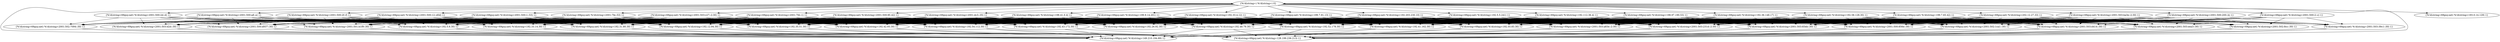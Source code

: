digraph G {
	 "{%!d(string=) %!d(string=) 0}" -> "{%!d(string=69guy.net) %!d(string=198.41.0.4) 1}";
	 "{%!d(string=) %!d(string=) 0}" -> "{%!d(string=69guy.net) %!d(string=199.9.14.201) 1}";
	 "{%!d(string=) %!d(string=) 0}" -> "{%!d(string=69guy.net) %!d(string=192.33.4.12) 1}";
	 "{%!d(string=) %!d(string=) 0}" -> "{%!d(string=69guy.net) %!d(string=199.7.91.13) 1}";
	 "{%!d(string=) %!d(string=) 0}" -> "{%!d(string=69guy.net) %!d(string=192.203.230.10) 1}";
	 "{%!d(string=) %!d(string=) 0}" -> "{%!d(string=69guy.net) %!d(string=192.5.5.241) 1}";
	 "{%!d(string=) %!d(string=) 0}" -> "{%!d(string=69guy.net) %!d(string=192.112.36.4) 1}";
	 "{%!d(string=) %!d(string=) 0}" -> "{%!d(string=69guy.net) %!d(string=198.97.190.53) 1}";
	 "{%!d(string=) %!d(string=) 0}" -> "{%!d(string=69guy.net) %!d(string=192.36.148.17) 1}";
	 "{%!d(string=) %!d(string=) 0}" -> "{%!d(string=69guy.net) %!d(string=192.58.128.30) 1}";
	 "{%!d(string=) %!d(string=) 0}" -> "{%!d(string=69guy.net) %!d(string=193.0.14.129) 1}";
	 "{%!d(string=) %!d(string=) 0}" -> "{%!d(string=69guy.net) %!d(string=199.7.83.42) 1}";
	 "{%!d(string=) %!d(string=) 0}" -> "{%!d(string=69guy.net) %!d(string=202.12.27.33) 1}";
	 "{%!d(string=) %!d(string=) 0}" -> "{%!d(string=69guy.net) %!d(string=2001:503:ba3e::2:30) 1}";
	 "{%!d(string=) %!d(string=) 0}" -> "{%!d(string=69guy.net) %!d(string=2001:500:200::b) 1}";
	 "{%!d(string=) %!d(string=) 0}" -> "{%!d(string=69guy.net) %!d(string=2001:500:2::c) 1}";
	 "{%!d(string=) %!d(string=) 0}" -> "{%!d(string=69guy.net) %!d(string=2001:500:2d::d) 1}";
	 "{%!d(string=) %!d(string=) 0}" -> "{%!d(string=69guy.net) %!d(string=2001:500:a8::e) 1}";
	 "{%!d(string=) %!d(string=) 0}" -> "{%!d(string=69guy.net) %!d(string=2001:500:2f::f) 1}";
	 "{%!d(string=) %!d(string=) 0}" -> "{%!d(string=69guy.net) %!d(string=2001:500:12::d0d) 1}";
	 "{%!d(string=) %!d(string=) 0}" -> "{%!d(string=69guy.net) %!d(string=2001:500:1::53) 1}";
	 "{%!d(string=) %!d(string=) 0}" -> "{%!d(string=69guy.net) %!d(string=2001:7fe::53) 1}";
	 "{%!d(string=) %!d(string=) 0}" -> "{%!d(string=69guy.net) %!d(string=2001:503:c27::2:30) 1}";
	 "{%!d(string=) %!d(string=) 0}" -> "{%!d(string=69guy.net) %!d(string=2001:7fd::1) 1}";
	 "{%!d(string=) %!d(string=) 0}" -> "{%!d(string=69guy.net) %!d(string=2001:500:9f::42) 1}";
	 "{%!d(string=) %!d(string=) 0}" -> "{%!d(string=69guy.net) %!d(string=2001:dc3::35) 1}";
	 "{%!d(string=69guy.net) %!d(string=198.41.0.4) 1}" -> "{%!d(string=69guy.net) %!d(string=192.5.6.30) 1}";
	 "{%!d(string=69guy.net) %!d(string=198.41.0.4) 1}" -> "{%!d(string=69guy.net) %!d(string=192.33.14.30) 1}";
	 "{%!d(string=69guy.net) %!d(string=198.41.0.4) 1}" -> "{%!d(string=69guy.net) %!d(string=192.26.92.30) 1}";
	 "{%!d(string=69guy.net) %!d(string=198.41.0.4) 1}" -> "{%!d(string=69guy.net) %!d(string=192.31.80.30) 1}";
	 "{%!d(string=69guy.net) %!d(string=198.41.0.4) 1}" -> "{%!d(string=69guy.net) %!d(string=192.12.94.30) 1}";
	 "{%!d(string=69guy.net) %!d(string=198.41.0.4) 1}" -> "{%!d(string=69guy.net) %!d(string=192.35.51.30) 1}";
	 "{%!d(string=69guy.net) %!d(string=198.41.0.4) 1}" -> "{%!d(string=69guy.net) %!d(string=192.42.93.30) 1}";
	 "{%!d(string=69guy.net) %!d(string=198.41.0.4) 1}" -> "{%!d(string=69guy.net) %!d(string=192.54.112.30) 1}";
	 "{%!d(string=69guy.net) %!d(string=198.41.0.4) 1}" -> "{%!d(string=69guy.net) %!d(string=192.43.172.30) 1}";
	 "{%!d(string=69guy.net) %!d(string=198.41.0.4) 1}" -> "{%!d(string=69guy.net) %!d(string=192.48.79.30) 1}";
	 "{%!d(string=69guy.net) %!d(string=198.41.0.4) 1}" -> "{%!d(string=69guy.net) %!d(string=192.52.178.30) 1}";
	 "{%!d(string=69guy.net) %!d(string=198.41.0.4) 1}" -> "{%!d(string=69guy.net) %!d(string=192.41.162.30) 1}";
	 "{%!d(string=69guy.net) %!d(string=198.41.0.4) 1}" -> "{%!d(string=69guy.net) %!d(string=192.55.83.30) 1}";
	 "{%!d(string=69guy.net) %!d(string=198.41.0.4) 1}" -> "{%!d(string=69guy.net) %!d(string=2001:503:a83e::2:30) 1}";
	 "{%!d(string=69guy.net) %!d(string=198.41.0.4) 1}" -> "{%!d(string=69guy.net) %!d(string=2001:503:231d::2:30) 1}";
	 "{%!d(string=69guy.net) %!d(string=198.41.0.4) 1}" -> "{%!d(string=69guy.net) %!d(string=2001:503:83eb::30) 1}";
	 "{%!d(string=69guy.net) %!d(string=198.41.0.4) 1}" -> "{%!d(string=69guy.net) %!d(string=2001:500:856e::30) 1}";
	 "{%!d(string=69guy.net) %!d(string=198.41.0.4) 1}" -> "{%!d(string=69guy.net) %!d(string=2001:502:1ca1::30) 1}";
	 "{%!d(string=69guy.net) %!d(string=198.41.0.4) 1}" -> "{%!d(string=69guy.net) %!d(string=2001:503:d414::30) 1}";
	 "{%!d(string=69guy.net) %!d(string=198.41.0.4) 1}" -> "{%!d(string=69guy.net) %!d(string=2001:503:eea3::30) 1}";
	 "{%!d(string=69guy.net) %!d(string=198.41.0.4) 1}" -> "{%!d(string=69guy.net) %!d(string=2001:502:8cc::30) 1}";
	 "{%!d(string=69guy.net) %!d(string=198.41.0.4) 1}" -> "{%!d(string=69guy.net) %!d(string=2001:503:39c1::30) 1}";
	 "{%!d(string=69guy.net) %!d(string=198.41.0.4) 1}" -> "{%!d(string=69guy.net) %!d(string=2001:502:7094::30) 1}";
	 "{%!d(string=69guy.net) %!d(string=198.41.0.4) 1}" -> "{%!d(string=69guy.net) %!d(string=2001:503:d2d::30) 1}";
	 "{%!d(string=69guy.net) %!d(string=198.41.0.4) 1}" -> "{%!d(string=69guy.net) %!d(string=2001:500:d937::30) 1}";
	 "{%!d(string=69guy.net) %!d(string=198.41.0.4) 1}" -> "{%!d(string=69guy.net) %!d(string=2001:501:b1f9::30) 1}";
	 "{%!d(string=69guy.net) %!d(string=192.5.6.30) 1}" -> "{%!d(string=69guy.net) %!d(string=149.210.194.89) 1}";
	 "{%!d(string=69guy.net) %!d(string=192.5.6.30) 1}" -> "{%!d(string=69guy.net) %!d(string=128.199.236.213) 1}";
	 "{%!d(string=69guy.net) %!d(string=192.33.14.30) 1}" -> "{%!d(string=69guy.net) %!d(string=149.210.194.89) 1}";
	 "{%!d(string=69guy.net) %!d(string=192.33.14.30) 1}" -> "{%!d(string=69guy.net) %!d(string=128.199.236.213) 1}";
	 "{%!d(string=69guy.net) %!d(string=192.31.80.30) 1}" -> "{%!d(string=69guy.net) %!d(string=149.210.194.89) 1}";
	 "{%!d(string=69guy.net) %!d(string=192.31.80.30) 1}" -> "{%!d(string=69guy.net) %!d(string=128.199.236.213) 1}";
	 "{%!d(string=69guy.net) %!d(string=192.12.94.30) 1}" -> "{%!d(string=69guy.net) %!d(string=149.210.194.89) 1}";
	 "{%!d(string=69guy.net) %!d(string=192.12.94.30) 1}" -> "{%!d(string=69guy.net) %!d(string=128.199.236.213) 1}";
	 "{%!d(string=69guy.net) %!d(string=192.35.51.30) 1}" -> "{%!d(string=69guy.net) %!d(string=149.210.194.89) 1}";
	 "{%!d(string=69guy.net) %!d(string=192.35.51.30) 1}" -> "{%!d(string=69guy.net) %!d(string=128.199.236.213) 1}";
	 "{%!d(string=69guy.net) %!d(string=192.42.93.30) 1}" -> "{%!d(string=69guy.net) %!d(string=149.210.194.89) 1}";
	 "{%!d(string=69guy.net) %!d(string=192.42.93.30) 1}" -> "{%!d(string=69guy.net) %!d(string=128.199.236.213) 1}";
	 "{%!d(string=69guy.net) %!d(string=192.54.112.30) 1}" -> "{%!d(string=69guy.net) %!d(string=149.210.194.89) 1}";
	 "{%!d(string=69guy.net) %!d(string=192.54.112.30) 1}" -> "{%!d(string=69guy.net) %!d(string=128.199.236.213) 1}";
	 "{%!d(string=69guy.net) %!d(string=192.43.172.30) 1}" -> "{%!d(string=69guy.net) %!d(string=149.210.194.89) 1}";
	 "{%!d(string=69guy.net) %!d(string=192.43.172.30) 1}" -> "{%!d(string=69guy.net) %!d(string=128.199.236.213) 1}";
	 "{%!d(string=69guy.net) %!d(string=192.48.79.30) 1}" -> "{%!d(string=69guy.net) %!d(string=149.210.194.89) 1}";
	 "{%!d(string=69guy.net) %!d(string=192.48.79.30) 1}" -> "{%!d(string=69guy.net) %!d(string=128.199.236.213) 1}";
	 "{%!d(string=69guy.net) %!d(string=192.52.178.30) 1}" -> "{%!d(string=69guy.net) %!d(string=149.210.194.89) 1}";
	 "{%!d(string=69guy.net) %!d(string=192.52.178.30) 1}" -> "{%!d(string=69guy.net) %!d(string=128.199.236.213) 1}";
	 "{%!d(string=69guy.net) %!d(string=192.41.162.30) 1}" -> "{%!d(string=69guy.net) %!d(string=149.210.194.89) 1}";
	 "{%!d(string=69guy.net) %!d(string=192.41.162.30) 1}" -> "{%!d(string=69guy.net) %!d(string=128.199.236.213) 1}";
	 "{%!d(string=69guy.net) %!d(string=192.55.83.30) 1}" -> "{%!d(string=69guy.net) %!d(string=149.210.194.89) 1}";
	 "{%!d(string=69guy.net) %!d(string=192.55.83.30) 1}" -> "{%!d(string=69guy.net) %!d(string=128.199.236.213) 1}";
	 "{%!d(string=69guy.net) %!d(string=2001:503:a83e::2:30) 1}" -> "{%!d(string=69guy.net) %!d(string=149.210.194.89) 1}";
	 "{%!d(string=69guy.net) %!d(string=2001:503:a83e::2:30) 1}" -> "{%!d(string=69guy.net) %!d(string=128.199.236.213) 1}";
	 "{%!d(string=69guy.net) %!d(string=2001:503:231d::2:30) 1}" -> "{%!d(string=69guy.net) %!d(string=149.210.194.89) 1}";
	 "{%!d(string=69guy.net) %!d(string=2001:503:231d::2:30) 1}" -> "{%!d(string=69guy.net) %!d(string=128.199.236.213) 1}";
	 "{%!d(string=69guy.net) %!d(string=2001:503:83eb::30) 1}" -> "{%!d(string=69guy.net) %!d(string=149.210.194.89) 1}";
	 "{%!d(string=69guy.net) %!d(string=2001:503:83eb::30) 1}" -> "{%!d(string=69guy.net) %!d(string=128.199.236.213) 1}";
	 "{%!d(string=69guy.net) %!d(string=2001:500:856e::30) 1}" -> "{%!d(string=69guy.net) %!d(string=149.210.194.89) 1}";
	 "{%!d(string=69guy.net) %!d(string=2001:500:856e::30) 1}" -> "{%!d(string=69guy.net) %!d(string=128.199.236.213) 1}";
	 "{%!d(string=69guy.net) %!d(string=2001:502:1ca1::30) 1}" -> "{%!d(string=69guy.net) %!d(string=149.210.194.89) 1}";
	 "{%!d(string=69guy.net) %!d(string=2001:502:1ca1::30) 1}" -> "{%!d(string=69guy.net) %!d(string=128.199.236.213) 1}";
	 "{%!d(string=69guy.net) %!d(string=2001:503:d414::30) 1}" -> "{%!d(string=69guy.net) %!d(string=149.210.194.89) 1}";
	 "{%!d(string=69guy.net) %!d(string=2001:503:d414::30) 1}" -> "{%!d(string=69guy.net) %!d(string=128.199.236.213) 1}";
	 "{%!d(string=69guy.net) %!d(string=2001:503:eea3::30) 1}" -> "{%!d(string=69guy.net) %!d(string=149.210.194.89) 1}";
	 "{%!d(string=69guy.net) %!d(string=2001:503:eea3::30) 1}" -> "{%!d(string=69guy.net) %!d(string=128.199.236.213) 1}";
	 "{%!d(string=69guy.net) %!d(string=2001:502:8cc::30) 1}" -> "{%!d(string=69guy.net) %!d(string=149.210.194.89) 1}";
	 "{%!d(string=69guy.net) %!d(string=2001:502:8cc::30) 1}" -> "{%!d(string=69guy.net) %!d(string=128.199.236.213) 1}";
	 "{%!d(string=69guy.net) %!d(string=2001:503:39c1::30) 1}" -> "{%!d(string=69guy.net) %!d(string=149.210.194.89) 1}";
	 "{%!d(string=69guy.net) %!d(string=2001:503:39c1::30) 1}" -> "{%!d(string=69guy.net) %!d(string=128.199.236.213) 1}";
	 "{%!d(string=69guy.net) %!d(string=2001:502:7094::30) 1}" -> "{%!d(string=69guy.net) %!d(string=149.210.194.89) 1}";
	 "{%!d(string=69guy.net) %!d(string=2001:502:7094::30) 1}" -> "{%!d(string=69guy.net) %!d(string=128.199.236.213) 1}";
	 "{%!d(string=69guy.net) %!d(string=2001:503:d2d::30) 1}" -> "{%!d(string=69guy.net) %!d(string=149.210.194.89) 1}";
	 "{%!d(string=69guy.net) %!d(string=2001:503:d2d::30) 1}" -> "{%!d(string=69guy.net) %!d(string=128.199.236.213) 1}";
	 "{%!d(string=69guy.net) %!d(string=2001:500:d937::30) 1}" -> "{%!d(string=69guy.net) %!d(string=149.210.194.89) 1}";
	 "{%!d(string=69guy.net) %!d(string=2001:500:d937::30) 1}" -> "{%!d(string=69guy.net) %!d(string=128.199.236.213) 1}";
	 "{%!d(string=69guy.net) %!d(string=2001:501:b1f9::30) 1}" -> "{%!d(string=69guy.net) %!d(string=149.210.194.89) 1}";
	 "{%!d(string=69guy.net) %!d(string=2001:501:b1f9::30) 1}" -> "{%!d(string=69guy.net) %!d(string=128.199.236.213) 1}";
	 "{%!d(string=69guy.net) %!d(string=149.210.194.89) 1}" -> "{%!d(string=) %!d(string=) 0}";
	 "{%!d(string=69guy.net) %!d(string=128.199.236.213) 1}" -> "{%!d(string=) %!d(string=) 0}";
	 "{%!d(string=69guy.net) %!d(string=199.9.14.201) 1}" -> "{%!d(string=69guy.net) %!d(string=192.5.6.30) 1}";
	 "{%!d(string=69guy.net) %!d(string=199.9.14.201) 1}" -> "{%!d(string=69guy.net) %!d(string=192.33.14.30) 1}";
	 "{%!d(string=69guy.net) %!d(string=199.9.14.201) 1}" -> "{%!d(string=69guy.net) %!d(string=192.26.92.30) 1}";
	 "{%!d(string=69guy.net) %!d(string=199.9.14.201) 1}" -> "{%!d(string=69guy.net) %!d(string=192.31.80.30) 1}";
	 "{%!d(string=69guy.net) %!d(string=199.9.14.201) 1}" -> "{%!d(string=69guy.net) %!d(string=192.12.94.30) 1}";
	 "{%!d(string=69guy.net) %!d(string=199.9.14.201) 1}" -> "{%!d(string=69guy.net) %!d(string=192.35.51.30) 1}";
	 "{%!d(string=69guy.net) %!d(string=199.9.14.201) 1}" -> "{%!d(string=69guy.net) %!d(string=192.42.93.30) 1}";
	 "{%!d(string=69guy.net) %!d(string=199.9.14.201) 1}" -> "{%!d(string=69guy.net) %!d(string=192.54.112.30) 1}";
	 "{%!d(string=69guy.net) %!d(string=199.9.14.201) 1}" -> "{%!d(string=69guy.net) %!d(string=192.43.172.30) 1}";
	 "{%!d(string=69guy.net) %!d(string=199.9.14.201) 1}" -> "{%!d(string=69guy.net) %!d(string=192.48.79.30) 1}";
	 "{%!d(string=69guy.net) %!d(string=199.9.14.201) 1}" -> "{%!d(string=69guy.net) %!d(string=192.52.178.30) 1}";
	 "{%!d(string=69guy.net) %!d(string=199.9.14.201) 1}" -> "{%!d(string=69guy.net) %!d(string=192.41.162.30) 1}";
	 "{%!d(string=69guy.net) %!d(string=199.9.14.201) 1}" -> "{%!d(string=69guy.net) %!d(string=192.55.83.30) 1}";
	 "{%!d(string=69guy.net) %!d(string=199.9.14.201) 1}" -> "{%!d(string=69guy.net) %!d(string=2001:503:a83e::2:30) 1}";
	 "{%!d(string=69guy.net) %!d(string=199.9.14.201) 1}" -> "{%!d(string=69guy.net) %!d(string=2001:503:231d::2:30) 1}";
	 "{%!d(string=69guy.net) %!d(string=199.9.14.201) 1}" -> "{%!d(string=69guy.net) %!d(string=2001:503:83eb::30) 1}";
	 "{%!d(string=69guy.net) %!d(string=199.9.14.201) 1}" -> "{%!d(string=69guy.net) %!d(string=2001:500:856e::30) 1}";
	 "{%!d(string=69guy.net) %!d(string=199.9.14.201) 1}" -> "{%!d(string=69guy.net) %!d(string=2001:502:1ca1::30) 1}";
	 "{%!d(string=69guy.net) %!d(string=199.9.14.201) 1}" -> "{%!d(string=69guy.net) %!d(string=2001:503:d414::30) 1}";
	 "{%!d(string=69guy.net) %!d(string=199.9.14.201) 1}" -> "{%!d(string=69guy.net) %!d(string=2001:503:eea3::30) 1}";
	 "{%!d(string=69guy.net) %!d(string=199.9.14.201) 1}" -> "{%!d(string=69guy.net) %!d(string=2001:502:8cc::30) 1}";
	 "{%!d(string=69guy.net) %!d(string=199.9.14.201) 1}" -> "{%!d(string=69guy.net) %!d(string=2001:503:39c1::30) 1}";
	 "{%!d(string=69guy.net) %!d(string=199.9.14.201) 1}" -> "{%!d(string=69guy.net) %!d(string=2001:502:7094::30) 1}";
	 "{%!d(string=69guy.net) %!d(string=199.9.14.201) 1}" -> "{%!d(string=69guy.net) %!d(string=2001:503:d2d::30) 1}";
	 "{%!d(string=69guy.net) %!d(string=199.9.14.201) 1}" -> "{%!d(string=69guy.net) %!d(string=2001:500:d937::30) 1}";
	 "{%!d(string=69guy.net) %!d(string=199.9.14.201) 1}" -> "{%!d(string=69guy.net) %!d(string=2001:501:b1f9::30) 1}";
	 "{%!d(string=69guy.net) %!d(string=192.33.4.12) 1}" -> "{%!d(string=69guy.net) %!d(string=192.5.6.30) 1}";
	 "{%!d(string=69guy.net) %!d(string=192.33.4.12) 1}" -> "{%!d(string=69guy.net) %!d(string=192.33.14.30) 1}";
	 "{%!d(string=69guy.net) %!d(string=192.33.4.12) 1}" -> "{%!d(string=69guy.net) %!d(string=192.26.92.30) 1}";
	 "{%!d(string=69guy.net) %!d(string=192.33.4.12) 1}" -> "{%!d(string=69guy.net) %!d(string=192.31.80.30) 1}";
	 "{%!d(string=69guy.net) %!d(string=192.33.4.12) 1}" -> "{%!d(string=69guy.net) %!d(string=192.12.94.30) 1}";
	 "{%!d(string=69guy.net) %!d(string=192.33.4.12) 1}" -> "{%!d(string=69guy.net) %!d(string=192.35.51.30) 1}";
	 "{%!d(string=69guy.net) %!d(string=192.33.4.12) 1}" -> "{%!d(string=69guy.net) %!d(string=192.42.93.30) 1}";
	 "{%!d(string=69guy.net) %!d(string=192.33.4.12) 1}" -> "{%!d(string=69guy.net) %!d(string=192.54.112.30) 1}";
	 "{%!d(string=69guy.net) %!d(string=192.33.4.12) 1}" -> "{%!d(string=69guy.net) %!d(string=192.43.172.30) 1}";
	 "{%!d(string=69guy.net) %!d(string=192.33.4.12) 1}" -> "{%!d(string=69guy.net) %!d(string=192.48.79.30) 1}";
	 "{%!d(string=69guy.net) %!d(string=192.33.4.12) 1}" -> "{%!d(string=69guy.net) %!d(string=192.52.178.30) 1}";
	 "{%!d(string=69guy.net) %!d(string=192.33.4.12) 1}" -> "{%!d(string=69guy.net) %!d(string=192.41.162.30) 1}";
	 "{%!d(string=69guy.net) %!d(string=192.33.4.12) 1}" -> "{%!d(string=69guy.net) %!d(string=192.55.83.30) 1}";
	 "{%!d(string=69guy.net) %!d(string=192.33.4.12) 1}" -> "{%!d(string=69guy.net) %!d(string=2001:503:a83e::2:30) 1}";
	 "{%!d(string=69guy.net) %!d(string=192.33.4.12) 1}" -> "{%!d(string=69guy.net) %!d(string=2001:503:231d::2:30) 1}";
	 "{%!d(string=69guy.net) %!d(string=192.33.4.12) 1}" -> "{%!d(string=69guy.net) %!d(string=2001:503:83eb::30) 1}";
	 "{%!d(string=69guy.net) %!d(string=192.33.4.12) 1}" -> "{%!d(string=69guy.net) %!d(string=2001:500:856e::30) 1}";
	 "{%!d(string=69guy.net) %!d(string=192.33.4.12) 1}" -> "{%!d(string=69guy.net) %!d(string=2001:502:1ca1::30) 1}";
	 "{%!d(string=69guy.net) %!d(string=192.33.4.12) 1}" -> "{%!d(string=69guy.net) %!d(string=2001:503:d414::30) 1}";
	 "{%!d(string=69guy.net) %!d(string=192.33.4.12) 1}" -> "{%!d(string=69guy.net) %!d(string=2001:503:eea3::30) 1}";
	 "{%!d(string=69guy.net) %!d(string=192.33.4.12) 1}" -> "{%!d(string=69guy.net) %!d(string=2001:502:8cc::30) 1}";
	 "{%!d(string=69guy.net) %!d(string=192.33.4.12) 1}" -> "{%!d(string=69guy.net) %!d(string=2001:503:39c1::30) 1}";
	 "{%!d(string=69guy.net) %!d(string=192.33.4.12) 1}" -> "{%!d(string=69guy.net) %!d(string=2001:502:7094::30) 1}";
	 "{%!d(string=69guy.net) %!d(string=192.33.4.12) 1}" -> "{%!d(string=69guy.net) %!d(string=2001:503:d2d::30) 1}";
	 "{%!d(string=69guy.net) %!d(string=192.33.4.12) 1}" -> "{%!d(string=69guy.net) %!d(string=2001:500:d937::30) 1}";
	 "{%!d(string=69guy.net) %!d(string=192.33.4.12) 1}" -> "{%!d(string=69guy.net) %!d(string=2001:501:b1f9::30) 1}";
	 "{%!d(string=69guy.net) %!d(string=199.7.91.13) 1}" -> "{%!d(string=69guy.net) %!d(string=192.5.6.30) 1}";
	 "{%!d(string=69guy.net) %!d(string=199.7.91.13) 1}" -> "{%!d(string=69guy.net) %!d(string=192.33.14.30) 1}";
	 "{%!d(string=69guy.net) %!d(string=199.7.91.13) 1}" -> "{%!d(string=69guy.net) %!d(string=192.26.92.30) 1}";
	 "{%!d(string=69guy.net) %!d(string=199.7.91.13) 1}" -> "{%!d(string=69guy.net) %!d(string=192.31.80.30) 1}";
	 "{%!d(string=69guy.net) %!d(string=199.7.91.13) 1}" -> "{%!d(string=69guy.net) %!d(string=192.12.94.30) 1}";
	 "{%!d(string=69guy.net) %!d(string=199.7.91.13) 1}" -> "{%!d(string=69guy.net) %!d(string=192.35.51.30) 1}";
	 "{%!d(string=69guy.net) %!d(string=199.7.91.13) 1}" -> "{%!d(string=69guy.net) %!d(string=192.42.93.30) 1}";
	 "{%!d(string=69guy.net) %!d(string=199.7.91.13) 1}" -> "{%!d(string=69guy.net) %!d(string=192.54.112.30) 1}";
	 "{%!d(string=69guy.net) %!d(string=199.7.91.13) 1}" -> "{%!d(string=69guy.net) %!d(string=192.43.172.30) 1}";
	 "{%!d(string=69guy.net) %!d(string=199.7.91.13) 1}" -> "{%!d(string=69guy.net) %!d(string=192.48.79.30) 1}";
	 "{%!d(string=69guy.net) %!d(string=199.7.91.13) 1}" -> "{%!d(string=69guy.net) %!d(string=192.52.178.30) 1}";
	 "{%!d(string=69guy.net) %!d(string=199.7.91.13) 1}" -> "{%!d(string=69guy.net) %!d(string=192.41.162.30) 1}";
	 "{%!d(string=69guy.net) %!d(string=199.7.91.13) 1}" -> "{%!d(string=69guy.net) %!d(string=192.55.83.30) 1}";
	 "{%!d(string=69guy.net) %!d(string=199.7.91.13) 1}" -> "{%!d(string=69guy.net) %!d(string=2001:503:a83e::2:30) 1}";
	 "{%!d(string=69guy.net) %!d(string=199.7.91.13) 1}" -> "{%!d(string=69guy.net) %!d(string=2001:503:231d::2:30) 1}";
	 "{%!d(string=69guy.net) %!d(string=199.7.91.13) 1}" -> "{%!d(string=69guy.net) %!d(string=2001:503:83eb::30) 1}";
	 "{%!d(string=69guy.net) %!d(string=199.7.91.13) 1}" -> "{%!d(string=69guy.net) %!d(string=2001:500:856e::30) 1}";
	 "{%!d(string=69guy.net) %!d(string=199.7.91.13) 1}" -> "{%!d(string=69guy.net) %!d(string=2001:502:1ca1::30) 1}";
	 "{%!d(string=69guy.net) %!d(string=199.7.91.13) 1}" -> "{%!d(string=69guy.net) %!d(string=2001:503:d414::30) 1}";
	 "{%!d(string=69guy.net) %!d(string=199.7.91.13) 1}" -> "{%!d(string=69guy.net) %!d(string=2001:503:eea3::30) 1}";
	 "{%!d(string=69guy.net) %!d(string=199.7.91.13) 1}" -> "{%!d(string=69guy.net) %!d(string=2001:502:8cc::30) 1}";
	 "{%!d(string=69guy.net) %!d(string=199.7.91.13) 1}" -> "{%!d(string=69guy.net) %!d(string=2001:503:39c1::30) 1}";
	 "{%!d(string=69guy.net) %!d(string=199.7.91.13) 1}" -> "{%!d(string=69guy.net) %!d(string=2001:502:7094::30) 1}";
	 "{%!d(string=69guy.net) %!d(string=199.7.91.13) 1}" -> "{%!d(string=69guy.net) %!d(string=2001:503:d2d::30) 1}";
	 "{%!d(string=69guy.net) %!d(string=199.7.91.13) 1}" -> "{%!d(string=69guy.net) %!d(string=2001:500:d937::30) 1}";
	 "{%!d(string=69guy.net) %!d(string=199.7.91.13) 1}" -> "{%!d(string=69guy.net) %!d(string=2001:501:b1f9::30) 1}";
	 "{%!d(string=69guy.net) %!d(string=192.203.230.10) 1}" -> "{%!d(string=69guy.net) %!d(string=192.5.6.30) 1}";
	 "{%!d(string=69guy.net) %!d(string=192.203.230.10) 1}" -> "{%!d(string=69guy.net) %!d(string=192.33.14.30) 1}";
	 "{%!d(string=69guy.net) %!d(string=192.203.230.10) 1}" -> "{%!d(string=69guy.net) %!d(string=192.26.92.30) 1}";
	 "{%!d(string=69guy.net) %!d(string=192.203.230.10) 1}" -> "{%!d(string=69guy.net) %!d(string=192.31.80.30) 1}";
	 "{%!d(string=69guy.net) %!d(string=192.203.230.10) 1}" -> "{%!d(string=69guy.net) %!d(string=192.12.94.30) 1}";
	 "{%!d(string=69guy.net) %!d(string=192.203.230.10) 1}" -> "{%!d(string=69guy.net) %!d(string=192.35.51.30) 1}";
	 "{%!d(string=69guy.net) %!d(string=192.203.230.10) 1}" -> "{%!d(string=69guy.net) %!d(string=192.42.93.30) 1}";
	 "{%!d(string=69guy.net) %!d(string=192.203.230.10) 1}" -> "{%!d(string=69guy.net) %!d(string=192.54.112.30) 1}";
	 "{%!d(string=69guy.net) %!d(string=192.203.230.10) 1}" -> "{%!d(string=69guy.net) %!d(string=192.43.172.30) 1}";
	 "{%!d(string=69guy.net) %!d(string=192.203.230.10) 1}" -> "{%!d(string=69guy.net) %!d(string=192.48.79.30) 1}";
	 "{%!d(string=69guy.net) %!d(string=192.203.230.10) 1}" -> "{%!d(string=69guy.net) %!d(string=192.52.178.30) 1}";
	 "{%!d(string=69guy.net) %!d(string=192.203.230.10) 1}" -> "{%!d(string=69guy.net) %!d(string=192.41.162.30) 1}";
	 "{%!d(string=69guy.net) %!d(string=192.203.230.10) 1}" -> "{%!d(string=69guy.net) %!d(string=192.55.83.30) 1}";
	 "{%!d(string=69guy.net) %!d(string=192.203.230.10) 1}" -> "{%!d(string=69guy.net) %!d(string=2001:503:a83e::2:30) 1}";
	 "{%!d(string=69guy.net) %!d(string=192.203.230.10) 1}" -> "{%!d(string=69guy.net) %!d(string=2001:503:231d::2:30) 1}";
	 "{%!d(string=69guy.net) %!d(string=192.203.230.10) 1}" -> "{%!d(string=69guy.net) %!d(string=2001:503:83eb::30) 1}";
	 "{%!d(string=69guy.net) %!d(string=192.203.230.10) 1}" -> "{%!d(string=69guy.net) %!d(string=2001:500:856e::30) 1}";
	 "{%!d(string=69guy.net) %!d(string=192.203.230.10) 1}" -> "{%!d(string=69guy.net) %!d(string=2001:502:1ca1::30) 1}";
	 "{%!d(string=69guy.net) %!d(string=192.203.230.10) 1}" -> "{%!d(string=69guy.net) %!d(string=2001:503:d414::30) 1}";
	 "{%!d(string=69guy.net) %!d(string=192.203.230.10) 1}" -> "{%!d(string=69guy.net) %!d(string=2001:503:eea3::30) 1}";
	 "{%!d(string=69guy.net) %!d(string=192.203.230.10) 1}" -> "{%!d(string=69guy.net) %!d(string=2001:502:8cc::30) 1}";
	 "{%!d(string=69guy.net) %!d(string=192.203.230.10) 1}" -> "{%!d(string=69guy.net) %!d(string=2001:503:39c1::30) 1}";
	 "{%!d(string=69guy.net) %!d(string=192.203.230.10) 1}" -> "{%!d(string=69guy.net) %!d(string=2001:502:7094::30) 1}";
	 "{%!d(string=69guy.net) %!d(string=192.203.230.10) 1}" -> "{%!d(string=69guy.net) %!d(string=2001:503:d2d::30) 1}";
	 "{%!d(string=69guy.net) %!d(string=192.203.230.10) 1}" -> "{%!d(string=69guy.net) %!d(string=2001:500:d937::30) 1}";
	 "{%!d(string=69guy.net) %!d(string=192.203.230.10) 1}" -> "{%!d(string=69guy.net) %!d(string=2001:501:b1f9::30) 1}";
	 "{%!d(string=69guy.net) %!d(string=192.5.5.241) 1}" -> "{%!d(string=69guy.net) %!d(string=192.5.6.30) 1}";
	 "{%!d(string=69guy.net) %!d(string=192.5.5.241) 1}" -> "{%!d(string=69guy.net) %!d(string=192.33.14.30) 1}";
	 "{%!d(string=69guy.net) %!d(string=192.5.5.241) 1}" -> "{%!d(string=69guy.net) %!d(string=192.26.92.30) 1}";
	 "{%!d(string=69guy.net) %!d(string=192.5.5.241) 1}" -> "{%!d(string=69guy.net) %!d(string=192.31.80.30) 1}";
	 "{%!d(string=69guy.net) %!d(string=192.5.5.241) 1}" -> "{%!d(string=69guy.net) %!d(string=192.12.94.30) 1}";
	 "{%!d(string=69guy.net) %!d(string=192.5.5.241) 1}" -> "{%!d(string=69guy.net) %!d(string=192.35.51.30) 1}";
	 "{%!d(string=69guy.net) %!d(string=192.5.5.241) 1}" -> "{%!d(string=69guy.net) %!d(string=192.42.93.30) 1}";
	 "{%!d(string=69guy.net) %!d(string=192.5.5.241) 1}" -> "{%!d(string=69guy.net) %!d(string=192.54.112.30) 1}";
	 "{%!d(string=69guy.net) %!d(string=192.5.5.241) 1}" -> "{%!d(string=69guy.net) %!d(string=192.43.172.30) 1}";
	 "{%!d(string=69guy.net) %!d(string=192.5.5.241) 1}" -> "{%!d(string=69guy.net) %!d(string=192.48.79.30) 1}";
	 "{%!d(string=69guy.net) %!d(string=192.5.5.241) 1}" -> "{%!d(string=69guy.net) %!d(string=192.52.178.30) 1}";
	 "{%!d(string=69guy.net) %!d(string=192.5.5.241) 1}" -> "{%!d(string=69guy.net) %!d(string=192.41.162.30) 1}";
	 "{%!d(string=69guy.net) %!d(string=192.5.5.241) 1}" -> "{%!d(string=69guy.net) %!d(string=192.55.83.30) 1}";
	 "{%!d(string=69guy.net) %!d(string=192.5.5.241) 1}" -> "{%!d(string=69guy.net) %!d(string=2001:503:a83e::2:30) 1}";
	 "{%!d(string=69guy.net) %!d(string=192.5.5.241) 1}" -> "{%!d(string=69guy.net) %!d(string=2001:503:231d::2:30) 1}";
	 "{%!d(string=69guy.net) %!d(string=192.5.5.241) 1}" -> "{%!d(string=69guy.net) %!d(string=2001:503:83eb::30) 1}";
	 "{%!d(string=69guy.net) %!d(string=192.5.5.241) 1}" -> "{%!d(string=69guy.net) %!d(string=2001:500:856e::30) 1}";
	 "{%!d(string=69guy.net) %!d(string=192.5.5.241) 1}" -> "{%!d(string=69guy.net) %!d(string=2001:502:1ca1::30) 1}";
	 "{%!d(string=69guy.net) %!d(string=192.5.5.241) 1}" -> "{%!d(string=69guy.net) %!d(string=2001:503:d414::30) 1}";
	 "{%!d(string=69guy.net) %!d(string=192.5.5.241) 1}" -> "{%!d(string=69guy.net) %!d(string=2001:503:eea3::30) 1}";
	 "{%!d(string=69guy.net) %!d(string=192.5.5.241) 1}" -> "{%!d(string=69guy.net) %!d(string=2001:502:8cc::30) 1}";
	 "{%!d(string=69guy.net) %!d(string=192.5.5.241) 1}" -> "{%!d(string=69guy.net) %!d(string=2001:503:39c1::30) 1}";
	 "{%!d(string=69guy.net) %!d(string=192.5.5.241) 1}" -> "{%!d(string=69guy.net) %!d(string=2001:502:7094::30) 1}";
	 "{%!d(string=69guy.net) %!d(string=192.5.5.241) 1}" -> "{%!d(string=69guy.net) %!d(string=2001:503:d2d::30) 1}";
	 "{%!d(string=69guy.net) %!d(string=192.5.5.241) 1}" -> "{%!d(string=69guy.net) %!d(string=2001:500:d937::30) 1}";
	 "{%!d(string=69guy.net) %!d(string=192.5.5.241) 1}" -> "{%!d(string=69guy.net) %!d(string=2001:501:b1f9::30) 1}";
	 "{%!d(string=69guy.net) %!d(string=192.112.36.4) 1}" -> "{%!d(string=69guy.net) %!d(string=192.5.6.30) 1}";
	 "{%!d(string=69guy.net) %!d(string=192.112.36.4) 1}" -> "{%!d(string=69guy.net) %!d(string=192.33.14.30) 1}";
	 "{%!d(string=69guy.net) %!d(string=192.112.36.4) 1}" -> "{%!d(string=69guy.net) %!d(string=192.26.92.30) 1}";
	 "{%!d(string=69guy.net) %!d(string=192.112.36.4) 1}" -> "{%!d(string=69guy.net) %!d(string=192.31.80.30) 1}";
	 "{%!d(string=69guy.net) %!d(string=192.112.36.4) 1}" -> "{%!d(string=69guy.net) %!d(string=192.12.94.30) 1}";
	 "{%!d(string=69guy.net) %!d(string=192.112.36.4) 1}" -> "{%!d(string=69guy.net) %!d(string=192.35.51.30) 1}";
	 "{%!d(string=69guy.net) %!d(string=192.112.36.4) 1}" -> "{%!d(string=69guy.net) %!d(string=192.42.93.30) 1}";
	 "{%!d(string=69guy.net) %!d(string=192.112.36.4) 1}" -> "{%!d(string=69guy.net) %!d(string=192.54.112.30) 1}";
	 "{%!d(string=69guy.net) %!d(string=192.112.36.4) 1}" -> "{%!d(string=69guy.net) %!d(string=192.43.172.30) 1}";
	 "{%!d(string=69guy.net) %!d(string=192.112.36.4) 1}" -> "{%!d(string=69guy.net) %!d(string=192.48.79.30) 1}";
	 "{%!d(string=69guy.net) %!d(string=192.112.36.4) 1}" -> "{%!d(string=69guy.net) %!d(string=192.52.178.30) 1}";
	 "{%!d(string=69guy.net) %!d(string=192.112.36.4) 1}" -> "{%!d(string=69guy.net) %!d(string=192.41.162.30) 1}";
	 "{%!d(string=69guy.net) %!d(string=192.112.36.4) 1}" -> "{%!d(string=69guy.net) %!d(string=192.55.83.30) 1}";
	 "{%!d(string=69guy.net) %!d(string=192.112.36.4) 1}" -> "{%!d(string=69guy.net) %!d(string=2001:503:a83e::2:30) 1}";
	 "{%!d(string=69guy.net) %!d(string=192.112.36.4) 1}" -> "{%!d(string=69guy.net) %!d(string=2001:503:231d::2:30) 1}";
	 "{%!d(string=69guy.net) %!d(string=192.112.36.4) 1}" -> "{%!d(string=69guy.net) %!d(string=2001:503:83eb::30) 1}";
	 "{%!d(string=69guy.net) %!d(string=192.112.36.4) 1}" -> "{%!d(string=69guy.net) %!d(string=2001:500:856e::30) 1}";
	 "{%!d(string=69guy.net) %!d(string=192.112.36.4) 1}" -> "{%!d(string=69guy.net) %!d(string=2001:502:1ca1::30) 1}";
	 "{%!d(string=69guy.net) %!d(string=192.112.36.4) 1}" -> "{%!d(string=69guy.net) %!d(string=2001:503:d414::30) 1}";
	 "{%!d(string=69guy.net) %!d(string=192.112.36.4) 1}" -> "{%!d(string=69guy.net) %!d(string=2001:503:eea3::30) 1}";
	 "{%!d(string=69guy.net) %!d(string=192.112.36.4) 1}" -> "{%!d(string=69guy.net) %!d(string=2001:502:8cc::30) 1}";
	 "{%!d(string=69guy.net) %!d(string=192.112.36.4) 1}" -> "{%!d(string=69guy.net) %!d(string=2001:503:39c1::30) 1}";
	 "{%!d(string=69guy.net) %!d(string=192.112.36.4) 1}" -> "{%!d(string=69guy.net) %!d(string=2001:502:7094::30) 1}";
	 "{%!d(string=69guy.net) %!d(string=192.112.36.4) 1}" -> "{%!d(string=69guy.net) %!d(string=2001:503:d2d::30) 1}";
	 "{%!d(string=69guy.net) %!d(string=192.112.36.4) 1}" -> "{%!d(string=69guy.net) %!d(string=2001:500:d937::30) 1}";
	 "{%!d(string=69guy.net) %!d(string=192.112.36.4) 1}" -> "{%!d(string=69guy.net) %!d(string=2001:501:b1f9::30) 1}";
	 "{%!d(string=69guy.net) %!d(string=198.97.190.53) 1}" -> "{%!d(string=69guy.net) %!d(string=192.5.6.30) 1}";
	 "{%!d(string=69guy.net) %!d(string=198.97.190.53) 1}" -> "{%!d(string=69guy.net) %!d(string=192.33.14.30) 1}";
	 "{%!d(string=69guy.net) %!d(string=198.97.190.53) 1}" -> "{%!d(string=69guy.net) %!d(string=192.26.92.30) 1}";
	 "{%!d(string=69guy.net) %!d(string=198.97.190.53) 1}" -> "{%!d(string=69guy.net) %!d(string=192.31.80.30) 1}";
	 "{%!d(string=69guy.net) %!d(string=198.97.190.53) 1}" -> "{%!d(string=69guy.net) %!d(string=192.12.94.30) 1}";
	 "{%!d(string=69guy.net) %!d(string=198.97.190.53) 1}" -> "{%!d(string=69guy.net) %!d(string=192.35.51.30) 1}";
	 "{%!d(string=69guy.net) %!d(string=198.97.190.53) 1}" -> "{%!d(string=69guy.net) %!d(string=192.42.93.30) 1}";
	 "{%!d(string=69guy.net) %!d(string=198.97.190.53) 1}" -> "{%!d(string=69guy.net) %!d(string=192.54.112.30) 1}";
	 "{%!d(string=69guy.net) %!d(string=198.97.190.53) 1}" -> "{%!d(string=69guy.net) %!d(string=192.43.172.30) 1}";
	 "{%!d(string=69guy.net) %!d(string=198.97.190.53) 1}" -> "{%!d(string=69guy.net) %!d(string=192.48.79.30) 1}";
	 "{%!d(string=69guy.net) %!d(string=198.97.190.53) 1}" -> "{%!d(string=69guy.net) %!d(string=192.52.178.30) 1}";
	 "{%!d(string=69guy.net) %!d(string=198.97.190.53) 1}" -> "{%!d(string=69guy.net) %!d(string=192.41.162.30) 1}";
	 "{%!d(string=69guy.net) %!d(string=198.97.190.53) 1}" -> "{%!d(string=69guy.net) %!d(string=192.55.83.30) 1}";
	 "{%!d(string=69guy.net) %!d(string=198.97.190.53) 1}" -> "{%!d(string=69guy.net) %!d(string=2001:503:a83e::2:30) 1}";
	 "{%!d(string=69guy.net) %!d(string=198.97.190.53) 1}" -> "{%!d(string=69guy.net) %!d(string=2001:503:231d::2:30) 1}";
	 "{%!d(string=69guy.net) %!d(string=198.97.190.53) 1}" -> "{%!d(string=69guy.net) %!d(string=2001:503:83eb::30) 1}";
	 "{%!d(string=69guy.net) %!d(string=198.97.190.53) 1}" -> "{%!d(string=69guy.net) %!d(string=2001:500:856e::30) 1}";
	 "{%!d(string=69guy.net) %!d(string=198.97.190.53) 1}" -> "{%!d(string=69guy.net) %!d(string=2001:502:1ca1::30) 1}";
	 "{%!d(string=69guy.net) %!d(string=198.97.190.53) 1}" -> "{%!d(string=69guy.net) %!d(string=2001:503:d414::30) 1}";
	 "{%!d(string=69guy.net) %!d(string=198.97.190.53) 1}" -> "{%!d(string=69guy.net) %!d(string=2001:503:eea3::30) 1}";
	 "{%!d(string=69guy.net) %!d(string=198.97.190.53) 1}" -> "{%!d(string=69guy.net) %!d(string=2001:502:8cc::30) 1}";
	 "{%!d(string=69guy.net) %!d(string=198.97.190.53) 1}" -> "{%!d(string=69guy.net) %!d(string=2001:503:39c1::30) 1}";
	 "{%!d(string=69guy.net) %!d(string=198.97.190.53) 1}" -> "{%!d(string=69guy.net) %!d(string=2001:502:7094::30) 1}";
	 "{%!d(string=69guy.net) %!d(string=198.97.190.53) 1}" -> "{%!d(string=69guy.net) %!d(string=2001:503:d2d::30) 1}";
	 "{%!d(string=69guy.net) %!d(string=198.97.190.53) 1}" -> "{%!d(string=69guy.net) %!d(string=2001:500:d937::30) 1}";
	 "{%!d(string=69guy.net) %!d(string=198.97.190.53) 1}" -> "{%!d(string=69guy.net) %!d(string=2001:501:b1f9::30) 1}";
	 "{%!d(string=69guy.net) %!d(string=192.36.148.17) 1}" -> "{%!d(string=69guy.net) %!d(string=192.5.6.30) 1}";
	 "{%!d(string=69guy.net) %!d(string=192.36.148.17) 1}" -> "{%!d(string=69guy.net) %!d(string=192.33.14.30) 1}";
	 "{%!d(string=69guy.net) %!d(string=192.36.148.17) 1}" -> "{%!d(string=69guy.net) %!d(string=192.26.92.30) 1}";
	 "{%!d(string=69guy.net) %!d(string=192.36.148.17) 1}" -> "{%!d(string=69guy.net) %!d(string=192.31.80.30) 1}";
	 "{%!d(string=69guy.net) %!d(string=192.36.148.17) 1}" -> "{%!d(string=69guy.net) %!d(string=192.12.94.30) 1}";
	 "{%!d(string=69guy.net) %!d(string=192.36.148.17) 1}" -> "{%!d(string=69guy.net) %!d(string=192.35.51.30) 1}";
	 "{%!d(string=69guy.net) %!d(string=192.36.148.17) 1}" -> "{%!d(string=69guy.net) %!d(string=192.42.93.30) 1}";
	 "{%!d(string=69guy.net) %!d(string=192.36.148.17) 1}" -> "{%!d(string=69guy.net) %!d(string=192.54.112.30) 1}";
	 "{%!d(string=69guy.net) %!d(string=192.36.148.17) 1}" -> "{%!d(string=69guy.net) %!d(string=192.43.172.30) 1}";
	 "{%!d(string=69guy.net) %!d(string=192.36.148.17) 1}" -> "{%!d(string=69guy.net) %!d(string=192.48.79.30) 1}";
	 "{%!d(string=69guy.net) %!d(string=192.36.148.17) 1}" -> "{%!d(string=69guy.net) %!d(string=192.52.178.30) 1}";
	 "{%!d(string=69guy.net) %!d(string=192.36.148.17) 1}" -> "{%!d(string=69guy.net) %!d(string=192.41.162.30) 1}";
	 "{%!d(string=69guy.net) %!d(string=192.36.148.17) 1}" -> "{%!d(string=69guy.net) %!d(string=192.55.83.30) 1}";
	 "{%!d(string=69guy.net) %!d(string=192.36.148.17) 1}" -> "{%!d(string=69guy.net) %!d(string=2001:503:a83e::2:30) 1}";
	 "{%!d(string=69guy.net) %!d(string=192.36.148.17) 1}" -> "{%!d(string=69guy.net) %!d(string=2001:503:231d::2:30) 1}";
	 "{%!d(string=69guy.net) %!d(string=192.36.148.17) 1}" -> "{%!d(string=69guy.net) %!d(string=2001:503:83eb::30) 1}";
	 "{%!d(string=69guy.net) %!d(string=192.36.148.17) 1}" -> "{%!d(string=69guy.net) %!d(string=2001:500:856e::30) 1}";
	 "{%!d(string=69guy.net) %!d(string=192.36.148.17) 1}" -> "{%!d(string=69guy.net) %!d(string=2001:502:1ca1::30) 1}";
	 "{%!d(string=69guy.net) %!d(string=192.36.148.17) 1}" -> "{%!d(string=69guy.net) %!d(string=2001:503:d414::30) 1}";
	 "{%!d(string=69guy.net) %!d(string=192.36.148.17) 1}" -> "{%!d(string=69guy.net) %!d(string=2001:503:eea3::30) 1}";
	 "{%!d(string=69guy.net) %!d(string=192.36.148.17) 1}" -> "{%!d(string=69guy.net) %!d(string=2001:502:8cc::30) 1}";
	 "{%!d(string=69guy.net) %!d(string=192.36.148.17) 1}" -> "{%!d(string=69guy.net) %!d(string=2001:503:39c1::30) 1}";
	 "{%!d(string=69guy.net) %!d(string=192.36.148.17) 1}" -> "{%!d(string=69guy.net) %!d(string=2001:502:7094::30) 1}";
	 "{%!d(string=69guy.net) %!d(string=192.36.148.17) 1}" -> "{%!d(string=69guy.net) %!d(string=2001:503:d2d::30) 1}";
	 "{%!d(string=69guy.net) %!d(string=192.36.148.17) 1}" -> "{%!d(string=69guy.net) %!d(string=2001:500:d937::30) 1}";
	 "{%!d(string=69guy.net) %!d(string=192.36.148.17) 1}" -> "{%!d(string=69guy.net) %!d(string=2001:501:b1f9::30) 1}";
	 "{%!d(string=69guy.net) %!d(string=192.58.128.30) 1}" -> "{%!d(string=69guy.net) %!d(string=192.5.6.30) 1}";
	 "{%!d(string=69guy.net) %!d(string=192.58.128.30) 1}" -> "{%!d(string=69guy.net) %!d(string=192.33.14.30) 1}";
	 "{%!d(string=69guy.net) %!d(string=192.58.128.30) 1}" -> "{%!d(string=69guy.net) %!d(string=192.26.92.30) 1}";
	 "{%!d(string=69guy.net) %!d(string=192.58.128.30) 1}" -> "{%!d(string=69guy.net) %!d(string=192.31.80.30) 1}";
	 "{%!d(string=69guy.net) %!d(string=192.58.128.30) 1}" -> "{%!d(string=69guy.net) %!d(string=192.12.94.30) 1}";
	 "{%!d(string=69guy.net) %!d(string=192.58.128.30) 1}" -> "{%!d(string=69guy.net) %!d(string=192.35.51.30) 1}";
	 "{%!d(string=69guy.net) %!d(string=192.58.128.30) 1}" -> "{%!d(string=69guy.net) %!d(string=192.42.93.30) 1}";
	 "{%!d(string=69guy.net) %!d(string=192.58.128.30) 1}" -> "{%!d(string=69guy.net) %!d(string=192.54.112.30) 1}";
	 "{%!d(string=69guy.net) %!d(string=192.58.128.30) 1}" -> "{%!d(string=69guy.net) %!d(string=192.43.172.30) 1}";
	 "{%!d(string=69guy.net) %!d(string=192.58.128.30) 1}" -> "{%!d(string=69guy.net) %!d(string=192.48.79.30) 1}";
	 "{%!d(string=69guy.net) %!d(string=192.58.128.30) 1}" -> "{%!d(string=69guy.net) %!d(string=192.52.178.30) 1}";
	 "{%!d(string=69guy.net) %!d(string=192.58.128.30) 1}" -> "{%!d(string=69guy.net) %!d(string=192.41.162.30) 1}";
	 "{%!d(string=69guy.net) %!d(string=192.58.128.30) 1}" -> "{%!d(string=69guy.net) %!d(string=192.55.83.30) 1}";
	 "{%!d(string=69guy.net) %!d(string=192.58.128.30) 1}" -> "{%!d(string=69guy.net) %!d(string=2001:503:a83e::2:30) 1}";
	 "{%!d(string=69guy.net) %!d(string=192.58.128.30) 1}" -> "{%!d(string=69guy.net) %!d(string=2001:503:231d::2:30) 1}";
	 "{%!d(string=69guy.net) %!d(string=192.58.128.30) 1}" -> "{%!d(string=69guy.net) %!d(string=2001:503:83eb::30) 1}";
	 "{%!d(string=69guy.net) %!d(string=192.58.128.30) 1}" -> "{%!d(string=69guy.net) %!d(string=2001:500:856e::30) 1}";
	 "{%!d(string=69guy.net) %!d(string=192.58.128.30) 1}" -> "{%!d(string=69guy.net) %!d(string=2001:502:1ca1::30) 1}";
	 "{%!d(string=69guy.net) %!d(string=192.58.128.30) 1}" -> "{%!d(string=69guy.net) %!d(string=2001:503:d414::30) 1}";
	 "{%!d(string=69guy.net) %!d(string=192.58.128.30) 1}" -> "{%!d(string=69guy.net) %!d(string=2001:503:eea3::30) 1}";
	 "{%!d(string=69guy.net) %!d(string=192.58.128.30) 1}" -> "{%!d(string=69guy.net) %!d(string=2001:502:8cc::30) 1}";
	 "{%!d(string=69guy.net) %!d(string=192.58.128.30) 1}" -> "{%!d(string=69guy.net) %!d(string=2001:503:39c1::30) 1}";
	 "{%!d(string=69guy.net) %!d(string=192.58.128.30) 1}" -> "{%!d(string=69guy.net) %!d(string=2001:502:7094::30) 1}";
	 "{%!d(string=69guy.net) %!d(string=192.58.128.30) 1}" -> "{%!d(string=69guy.net) %!d(string=2001:503:d2d::30) 1}";
	 "{%!d(string=69guy.net) %!d(string=192.58.128.30) 1}" -> "{%!d(string=69guy.net) %!d(string=2001:500:d937::30) 1}";
	 "{%!d(string=69guy.net) %!d(string=192.58.128.30) 1}" -> "{%!d(string=69guy.net) %!d(string=2001:501:b1f9::30) 1}";
	 "{%!d(string=69guy.net) %!d(string=199.7.83.42) 1}" -> "{%!d(string=69guy.net) %!d(string=192.5.6.30) 1}";
	 "{%!d(string=69guy.net) %!d(string=199.7.83.42) 1}" -> "{%!d(string=69guy.net) %!d(string=192.33.14.30) 1}";
	 "{%!d(string=69guy.net) %!d(string=199.7.83.42) 1}" -> "{%!d(string=69guy.net) %!d(string=192.26.92.30) 1}";
	 "{%!d(string=69guy.net) %!d(string=199.7.83.42) 1}" -> "{%!d(string=69guy.net) %!d(string=192.31.80.30) 1}";
	 "{%!d(string=69guy.net) %!d(string=199.7.83.42) 1}" -> "{%!d(string=69guy.net) %!d(string=192.12.94.30) 1}";
	 "{%!d(string=69guy.net) %!d(string=199.7.83.42) 1}" -> "{%!d(string=69guy.net) %!d(string=192.35.51.30) 1}";
	 "{%!d(string=69guy.net) %!d(string=199.7.83.42) 1}" -> "{%!d(string=69guy.net) %!d(string=192.42.93.30) 1}";
	 "{%!d(string=69guy.net) %!d(string=199.7.83.42) 1}" -> "{%!d(string=69guy.net) %!d(string=192.54.112.30) 1}";
	 "{%!d(string=69guy.net) %!d(string=199.7.83.42) 1}" -> "{%!d(string=69guy.net) %!d(string=192.43.172.30) 1}";
	 "{%!d(string=69guy.net) %!d(string=199.7.83.42) 1}" -> "{%!d(string=69guy.net) %!d(string=192.48.79.30) 1}";
	 "{%!d(string=69guy.net) %!d(string=199.7.83.42) 1}" -> "{%!d(string=69guy.net) %!d(string=192.52.178.30) 1}";
	 "{%!d(string=69guy.net) %!d(string=199.7.83.42) 1}" -> "{%!d(string=69guy.net) %!d(string=192.41.162.30) 1}";
	 "{%!d(string=69guy.net) %!d(string=199.7.83.42) 1}" -> "{%!d(string=69guy.net) %!d(string=192.55.83.30) 1}";
	 "{%!d(string=69guy.net) %!d(string=199.7.83.42) 1}" -> "{%!d(string=69guy.net) %!d(string=2001:503:a83e::2:30) 1}";
	 "{%!d(string=69guy.net) %!d(string=199.7.83.42) 1}" -> "{%!d(string=69guy.net) %!d(string=2001:503:231d::2:30) 1}";
	 "{%!d(string=69guy.net) %!d(string=199.7.83.42) 1}" -> "{%!d(string=69guy.net) %!d(string=2001:503:83eb::30) 1}";
	 "{%!d(string=69guy.net) %!d(string=199.7.83.42) 1}" -> "{%!d(string=69guy.net) %!d(string=2001:500:856e::30) 1}";
	 "{%!d(string=69guy.net) %!d(string=199.7.83.42) 1}" -> "{%!d(string=69guy.net) %!d(string=2001:502:1ca1::30) 1}";
	 "{%!d(string=69guy.net) %!d(string=199.7.83.42) 1}" -> "{%!d(string=69guy.net) %!d(string=2001:503:d414::30) 1}";
	 "{%!d(string=69guy.net) %!d(string=199.7.83.42) 1}" -> "{%!d(string=69guy.net) %!d(string=2001:503:eea3::30) 1}";
	 "{%!d(string=69guy.net) %!d(string=199.7.83.42) 1}" -> "{%!d(string=69guy.net) %!d(string=2001:502:8cc::30) 1}";
	 "{%!d(string=69guy.net) %!d(string=199.7.83.42) 1}" -> "{%!d(string=69guy.net) %!d(string=2001:503:39c1::30) 1}";
	 "{%!d(string=69guy.net) %!d(string=199.7.83.42) 1}" -> "{%!d(string=69guy.net) %!d(string=2001:502:7094::30) 1}";
	 "{%!d(string=69guy.net) %!d(string=199.7.83.42) 1}" -> "{%!d(string=69guy.net) %!d(string=2001:503:d2d::30) 1}";
	 "{%!d(string=69guy.net) %!d(string=199.7.83.42) 1}" -> "{%!d(string=69guy.net) %!d(string=2001:500:d937::30) 1}";
	 "{%!d(string=69guy.net) %!d(string=199.7.83.42) 1}" -> "{%!d(string=69guy.net) %!d(string=2001:501:b1f9::30) 1}";
	 "{%!d(string=69guy.net) %!d(string=202.12.27.33) 1}" -> "{%!d(string=69guy.net) %!d(string=192.5.6.30) 1}";
	 "{%!d(string=69guy.net) %!d(string=202.12.27.33) 1}" -> "{%!d(string=69guy.net) %!d(string=192.33.14.30) 1}";
	 "{%!d(string=69guy.net) %!d(string=202.12.27.33) 1}" -> "{%!d(string=69guy.net) %!d(string=192.26.92.30) 1}";
	 "{%!d(string=69guy.net) %!d(string=202.12.27.33) 1}" -> "{%!d(string=69guy.net) %!d(string=192.31.80.30) 1}";
	 "{%!d(string=69guy.net) %!d(string=202.12.27.33) 1}" -> "{%!d(string=69guy.net) %!d(string=192.12.94.30) 1}";
	 "{%!d(string=69guy.net) %!d(string=202.12.27.33) 1}" -> "{%!d(string=69guy.net) %!d(string=192.35.51.30) 1}";
	 "{%!d(string=69guy.net) %!d(string=202.12.27.33) 1}" -> "{%!d(string=69guy.net) %!d(string=192.42.93.30) 1}";
	 "{%!d(string=69guy.net) %!d(string=202.12.27.33) 1}" -> "{%!d(string=69guy.net) %!d(string=192.54.112.30) 1}";
	 "{%!d(string=69guy.net) %!d(string=202.12.27.33) 1}" -> "{%!d(string=69guy.net) %!d(string=192.43.172.30) 1}";
	 "{%!d(string=69guy.net) %!d(string=202.12.27.33) 1}" -> "{%!d(string=69guy.net) %!d(string=192.48.79.30) 1}";
	 "{%!d(string=69guy.net) %!d(string=202.12.27.33) 1}" -> "{%!d(string=69guy.net) %!d(string=192.52.178.30) 1}";
	 "{%!d(string=69guy.net) %!d(string=202.12.27.33) 1}" -> "{%!d(string=69guy.net) %!d(string=192.41.162.30) 1}";
	 "{%!d(string=69guy.net) %!d(string=202.12.27.33) 1}" -> "{%!d(string=69guy.net) %!d(string=192.55.83.30) 1}";
	 "{%!d(string=69guy.net) %!d(string=202.12.27.33) 1}" -> "{%!d(string=69guy.net) %!d(string=2001:503:a83e::2:30) 1}";
	 "{%!d(string=69guy.net) %!d(string=202.12.27.33) 1}" -> "{%!d(string=69guy.net) %!d(string=2001:503:231d::2:30) 1}";
	 "{%!d(string=69guy.net) %!d(string=202.12.27.33) 1}" -> "{%!d(string=69guy.net) %!d(string=2001:503:83eb::30) 1}";
	 "{%!d(string=69guy.net) %!d(string=202.12.27.33) 1}" -> "{%!d(string=69guy.net) %!d(string=2001:500:856e::30) 1}";
	 "{%!d(string=69guy.net) %!d(string=202.12.27.33) 1}" -> "{%!d(string=69guy.net) %!d(string=2001:502:1ca1::30) 1}";
	 "{%!d(string=69guy.net) %!d(string=202.12.27.33) 1}" -> "{%!d(string=69guy.net) %!d(string=2001:503:d414::30) 1}";
	 "{%!d(string=69guy.net) %!d(string=202.12.27.33) 1}" -> "{%!d(string=69guy.net) %!d(string=2001:503:eea3::30) 1}";
	 "{%!d(string=69guy.net) %!d(string=202.12.27.33) 1}" -> "{%!d(string=69guy.net) %!d(string=2001:502:8cc::30) 1}";
	 "{%!d(string=69guy.net) %!d(string=202.12.27.33) 1}" -> "{%!d(string=69guy.net) %!d(string=2001:503:39c1::30) 1}";
	 "{%!d(string=69guy.net) %!d(string=202.12.27.33) 1}" -> "{%!d(string=69guy.net) %!d(string=2001:502:7094::30) 1}";
	 "{%!d(string=69guy.net) %!d(string=202.12.27.33) 1}" -> "{%!d(string=69guy.net) %!d(string=2001:503:d2d::30) 1}";
	 "{%!d(string=69guy.net) %!d(string=202.12.27.33) 1}" -> "{%!d(string=69guy.net) %!d(string=2001:500:d937::30) 1}";
	 "{%!d(string=69guy.net) %!d(string=202.12.27.33) 1}" -> "{%!d(string=69guy.net) %!d(string=2001:501:b1f9::30) 1}";
	 "{%!d(string=69guy.net) %!d(string=2001:503:ba3e::2:30) 1}" -> "{%!d(string=69guy.net) %!d(string=192.5.6.30) 1}";
	 "{%!d(string=69guy.net) %!d(string=2001:503:ba3e::2:30) 1}" -> "{%!d(string=69guy.net) %!d(string=192.33.14.30) 1}";
	 "{%!d(string=69guy.net) %!d(string=2001:503:ba3e::2:30) 1}" -> "{%!d(string=69guy.net) %!d(string=192.26.92.30) 1}";
	 "{%!d(string=69guy.net) %!d(string=2001:503:ba3e::2:30) 1}" -> "{%!d(string=69guy.net) %!d(string=192.31.80.30) 1}";
	 "{%!d(string=69guy.net) %!d(string=2001:503:ba3e::2:30) 1}" -> "{%!d(string=69guy.net) %!d(string=192.12.94.30) 1}";
	 "{%!d(string=69guy.net) %!d(string=2001:503:ba3e::2:30) 1}" -> "{%!d(string=69guy.net) %!d(string=192.35.51.30) 1}";
	 "{%!d(string=69guy.net) %!d(string=2001:503:ba3e::2:30) 1}" -> "{%!d(string=69guy.net) %!d(string=192.42.93.30) 1}";
	 "{%!d(string=69guy.net) %!d(string=2001:503:ba3e::2:30) 1}" -> "{%!d(string=69guy.net) %!d(string=192.54.112.30) 1}";
	 "{%!d(string=69guy.net) %!d(string=2001:503:ba3e::2:30) 1}" -> "{%!d(string=69guy.net) %!d(string=192.43.172.30) 1}";
	 "{%!d(string=69guy.net) %!d(string=2001:503:ba3e::2:30) 1}" -> "{%!d(string=69guy.net) %!d(string=192.48.79.30) 1}";
	 "{%!d(string=69guy.net) %!d(string=2001:503:ba3e::2:30) 1}" -> "{%!d(string=69guy.net) %!d(string=192.52.178.30) 1}";
	 "{%!d(string=69guy.net) %!d(string=2001:503:ba3e::2:30) 1}" -> "{%!d(string=69guy.net) %!d(string=192.41.162.30) 1}";
	 "{%!d(string=69guy.net) %!d(string=2001:503:ba3e::2:30) 1}" -> "{%!d(string=69guy.net) %!d(string=192.55.83.30) 1}";
	 "{%!d(string=69guy.net) %!d(string=2001:503:ba3e::2:30) 1}" -> "{%!d(string=69guy.net) %!d(string=2001:503:a83e::2:30) 1}";
	 "{%!d(string=69guy.net) %!d(string=2001:503:ba3e::2:30) 1}" -> "{%!d(string=69guy.net) %!d(string=2001:503:231d::2:30) 1}";
	 "{%!d(string=69guy.net) %!d(string=2001:503:ba3e::2:30) 1}" -> "{%!d(string=69guy.net) %!d(string=2001:503:83eb::30) 1}";
	 "{%!d(string=69guy.net) %!d(string=2001:503:ba3e::2:30) 1}" -> "{%!d(string=69guy.net) %!d(string=2001:500:856e::30) 1}";
	 "{%!d(string=69guy.net) %!d(string=2001:503:ba3e::2:30) 1}" -> "{%!d(string=69guy.net) %!d(string=2001:502:1ca1::30) 1}";
	 "{%!d(string=69guy.net) %!d(string=2001:503:ba3e::2:30) 1}" -> "{%!d(string=69guy.net) %!d(string=2001:503:d414::30) 1}";
	 "{%!d(string=69guy.net) %!d(string=2001:503:ba3e::2:30) 1}" -> "{%!d(string=69guy.net) %!d(string=2001:503:eea3::30) 1}";
	 "{%!d(string=69guy.net) %!d(string=2001:503:ba3e::2:30) 1}" -> "{%!d(string=69guy.net) %!d(string=2001:502:8cc::30) 1}";
	 "{%!d(string=69guy.net) %!d(string=2001:503:ba3e::2:30) 1}" -> "{%!d(string=69guy.net) %!d(string=2001:503:39c1::30) 1}";
	 "{%!d(string=69guy.net) %!d(string=2001:503:ba3e::2:30) 1}" -> "{%!d(string=69guy.net) %!d(string=2001:502:7094::30) 1}";
	 "{%!d(string=69guy.net) %!d(string=2001:503:ba3e::2:30) 1}" -> "{%!d(string=69guy.net) %!d(string=2001:503:d2d::30) 1}";
	 "{%!d(string=69guy.net) %!d(string=2001:503:ba3e::2:30) 1}" -> "{%!d(string=69guy.net) %!d(string=2001:500:d937::30) 1}";
	 "{%!d(string=69guy.net) %!d(string=2001:503:ba3e::2:30) 1}" -> "{%!d(string=69guy.net) %!d(string=2001:501:b1f9::30) 1}";
	 "{%!d(string=69guy.net) %!d(string=2001:500:200::b) 1}" -> "{%!d(string=69guy.net) %!d(string=192.5.6.30) 1}";
	 "{%!d(string=69guy.net) %!d(string=2001:500:200::b) 1}" -> "{%!d(string=69guy.net) %!d(string=192.33.14.30) 1}";
	 "{%!d(string=69guy.net) %!d(string=2001:500:200::b) 1}" -> "{%!d(string=69guy.net) %!d(string=192.26.92.30) 1}";
	 "{%!d(string=69guy.net) %!d(string=2001:500:200::b) 1}" -> "{%!d(string=69guy.net) %!d(string=192.31.80.30) 1}";
	 "{%!d(string=69guy.net) %!d(string=2001:500:200::b) 1}" -> "{%!d(string=69guy.net) %!d(string=192.12.94.30) 1}";
	 "{%!d(string=69guy.net) %!d(string=2001:500:200::b) 1}" -> "{%!d(string=69guy.net) %!d(string=192.35.51.30) 1}";
	 "{%!d(string=69guy.net) %!d(string=2001:500:200::b) 1}" -> "{%!d(string=69guy.net) %!d(string=192.42.93.30) 1}";
	 "{%!d(string=69guy.net) %!d(string=2001:500:200::b) 1}" -> "{%!d(string=69guy.net) %!d(string=192.54.112.30) 1}";
	 "{%!d(string=69guy.net) %!d(string=2001:500:200::b) 1}" -> "{%!d(string=69guy.net) %!d(string=192.43.172.30) 1}";
	 "{%!d(string=69guy.net) %!d(string=2001:500:200::b) 1}" -> "{%!d(string=69guy.net) %!d(string=192.48.79.30) 1}";
	 "{%!d(string=69guy.net) %!d(string=2001:500:200::b) 1}" -> "{%!d(string=69guy.net) %!d(string=192.52.178.30) 1}";
	 "{%!d(string=69guy.net) %!d(string=2001:500:200::b) 1}" -> "{%!d(string=69guy.net) %!d(string=192.41.162.30) 1}";
	 "{%!d(string=69guy.net) %!d(string=2001:500:200::b) 1}" -> "{%!d(string=69guy.net) %!d(string=192.55.83.30) 1}";
	 "{%!d(string=69guy.net) %!d(string=2001:500:200::b) 1}" -> "{%!d(string=69guy.net) %!d(string=2001:503:a83e::2:30) 1}";
	 "{%!d(string=69guy.net) %!d(string=2001:500:200::b) 1}" -> "{%!d(string=69guy.net) %!d(string=2001:503:231d::2:30) 1}";
	 "{%!d(string=69guy.net) %!d(string=2001:500:200::b) 1}" -> "{%!d(string=69guy.net) %!d(string=2001:503:83eb::30) 1}";
	 "{%!d(string=69guy.net) %!d(string=2001:500:200::b) 1}" -> "{%!d(string=69guy.net) %!d(string=2001:500:856e::30) 1}";
	 "{%!d(string=69guy.net) %!d(string=2001:500:200::b) 1}" -> "{%!d(string=69guy.net) %!d(string=2001:502:1ca1::30) 1}";
	 "{%!d(string=69guy.net) %!d(string=2001:500:200::b) 1}" -> "{%!d(string=69guy.net) %!d(string=2001:503:d414::30) 1}";
	 "{%!d(string=69guy.net) %!d(string=2001:500:200::b) 1}" -> "{%!d(string=69guy.net) %!d(string=2001:503:eea3::30) 1}";
	 "{%!d(string=69guy.net) %!d(string=2001:500:200::b) 1}" -> "{%!d(string=69guy.net) %!d(string=2001:502:8cc::30) 1}";
	 "{%!d(string=69guy.net) %!d(string=2001:500:200::b) 1}" -> "{%!d(string=69guy.net) %!d(string=2001:503:39c1::30) 1}";
	 "{%!d(string=69guy.net) %!d(string=2001:500:200::b) 1}" -> "{%!d(string=69guy.net) %!d(string=2001:502:7094::30) 1}";
	 "{%!d(string=69guy.net) %!d(string=2001:500:200::b) 1}" -> "{%!d(string=69guy.net) %!d(string=2001:503:d2d::30) 1}";
	 "{%!d(string=69guy.net) %!d(string=2001:500:200::b) 1}" -> "{%!d(string=69guy.net) %!d(string=2001:500:d937::30) 1}";
	 "{%!d(string=69guy.net) %!d(string=2001:500:200::b) 1}" -> "{%!d(string=69guy.net) %!d(string=2001:501:b1f9::30) 1}";
	 "{%!d(string=69guy.net) %!d(string=2001:500:2::c) 1}" -> "{%!d(string=69guy.net) %!d(string=192.5.6.30) 1}";
	 "{%!d(string=69guy.net) %!d(string=2001:500:2::c) 1}" -> "{%!d(string=69guy.net) %!d(string=192.33.14.30) 1}";
	 "{%!d(string=69guy.net) %!d(string=2001:500:2::c) 1}" -> "{%!d(string=69guy.net) %!d(string=192.26.92.30) 1}";
	 "{%!d(string=69guy.net) %!d(string=2001:500:2::c) 1}" -> "{%!d(string=69guy.net) %!d(string=192.31.80.30) 1}";
	 "{%!d(string=69guy.net) %!d(string=2001:500:2::c) 1}" -> "{%!d(string=69guy.net) %!d(string=192.12.94.30) 1}";
	 "{%!d(string=69guy.net) %!d(string=2001:500:2::c) 1}" -> "{%!d(string=69guy.net) %!d(string=192.35.51.30) 1}";
	 "{%!d(string=69guy.net) %!d(string=2001:500:2::c) 1}" -> "{%!d(string=69guy.net) %!d(string=192.42.93.30) 1}";
	 "{%!d(string=69guy.net) %!d(string=2001:500:2::c) 1}" -> "{%!d(string=69guy.net) %!d(string=192.54.112.30) 1}";
	 "{%!d(string=69guy.net) %!d(string=2001:500:2::c) 1}" -> "{%!d(string=69guy.net) %!d(string=192.43.172.30) 1}";
	 "{%!d(string=69guy.net) %!d(string=2001:500:2::c) 1}" -> "{%!d(string=69guy.net) %!d(string=192.48.79.30) 1}";
	 "{%!d(string=69guy.net) %!d(string=2001:500:2::c) 1}" -> "{%!d(string=69guy.net) %!d(string=192.52.178.30) 1}";
	 "{%!d(string=69guy.net) %!d(string=2001:500:2::c) 1}" -> "{%!d(string=69guy.net) %!d(string=192.41.162.30) 1}";
	 "{%!d(string=69guy.net) %!d(string=2001:500:2::c) 1}" -> "{%!d(string=69guy.net) %!d(string=192.55.83.30) 1}";
	 "{%!d(string=69guy.net) %!d(string=2001:500:2::c) 1}" -> "{%!d(string=69guy.net) %!d(string=2001:503:a83e::2:30) 1}";
	 "{%!d(string=69guy.net) %!d(string=2001:500:2::c) 1}" -> "{%!d(string=69guy.net) %!d(string=2001:503:231d::2:30) 1}";
	 "{%!d(string=69guy.net) %!d(string=2001:500:2::c) 1}" -> "{%!d(string=69guy.net) %!d(string=2001:503:83eb::30) 1}";
	 "{%!d(string=69guy.net) %!d(string=2001:500:2::c) 1}" -> "{%!d(string=69guy.net) %!d(string=2001:500:856e::30) 1}";
	 "{%!d(string=69guy.net) %!d(string=2001:500:2::c) 1}" -> "{%!d(string=69guy.net) %!d(string=2001:502:1ca1::30) 1}";
	 "{%!d(string=69guy.net) %!d(string=2001:500:2::c) 1}" -> "{%!d(string=69guy.net) %!d(string=2001:503:d414::30) 1}";
	 "{%!d(string=69guy.net) %!d(string=2001:500:2::c) 1}" -> "{%!d(string=69guy.net) %!d(string=2001:503:eea3::30) 1}";
	 "{%!d(string=69guy.net) %!d(string=2001:500:2::c) 1}" -> "{%!d(string=69guy.net) %!d(string=2001:502:8cc::30) 1}";
	 "{%!d(string=69guy.net) %!d(string=2001:500:2::c) 1}" -> "{%!d(string=69guy.net) %!d(string=2001:503:39c1::30) 1}";
	 "{%!d(string=69guy.net) %!d(string=2001:500:2::c) 1}" -> "{%!d(string=69guy.net) %!d(string=2001:502:7094::30) 1}";
	 "{%!d(string=69guy.net) %!d(string=2001:500:2::c) 1}" -> "{%!d(string=69guy.net) %!d(string=2001:503:d2d::30) 1}";
	 "{%!d(string=69guy.net) %!d(string=2001:500:2::c) 1}" -> "{%!d(string=69guy.net) %!d(string=2001:500:d937::30) 1}";
	 "{%!d(string=69guy.net) %!d(string=2001:500:2::c) 1}" -> "{%!d(string=69guy.net) %!d(string=2001:501:b1f9::30) 1}";
	 "{%!d(string=69guy.net) %!d(string=2001:500:2d::d) 1}" -> "{%!d(string=69guy.net) %!d(string=192.5.6.30) 1}";
	 "{%!d(string=69guy.net) %!d(string=2001:500:2d::d) 1}" -> "{%!d(string=69guy.net) %!d(string=192.33.14.30) 1}";
	 "{%!d(string=69guy.net) %!d(string=2001:500:2d::d) 1}" -> "{%!d(string=69guy.net) %!d(string=192.26.92.30) 1}";
	 "{%!d(string=69guy.net) %!d(string=2001:500:2d::d) 1}" -> "{%!d(string=69guy.net) %!d(string=192.31.80.30) 1}";
	 "{%!d(string=69guy.net) %!d(string=2001:500:2d::d) 1}" -> "{%!d(string=69guy.net) %!d(string=192.12.94.30) 1}";
	 "{%!d(string=69guy.net) %!d(string=2001:500:2d::d) 1}" -> "{%!d(string=69guy.net) %!d(string=192.35.51.30) 1}";
	 "{%!d(string=69guy.net) %!d(string=2001:500:2d::d) 1}" -> "{%!d(string=69guy.net) %!d(string=192.42.93.30) 1}";
	 "{%!d(string=69guy.net) %!d(string=2001:500:2d::d) 1}" -> "{%!d(string=69guy.net) %!d(string=192.54.112.30) 1}";
	 "{%!d(string=69guy.net) %!d(string=2001:500:2d::d) 1}" -> "{%!d(string=69guy.net) %!d(string=192.43.172.30) 1}";
	 "{%!d(string=69guy.net) %!d(string=2001:500:2d::d) 1}" -> "{%!d(string=69guy.net) %!d(string=192.48.79.30) 1}";
	 "{%!d(string=69guy.net) %!d(string=2001:500:2d::d) 1}" -> "{%!d(string=69guy.net) %!d(string=192.52.178.30) 1}";
	 "{%!d(string=69guy.net) %!d(string=2001:500:2d::d) 1}" -> "{%!d(string=69guy.net) %!d(string=192.41.162.30) 1}";
	 "{%!d(string=69guy.net) %!d(string=2001:500:2d::d) 1}" -> "{%!d(string=69guy.net) %!d(string=192.55.83.30) 1}";
	 "{%!d(string=69guy.net) %!d(string=2001:500:2d::d) 1}" -> "{%!d(string=69guy.net) %!d(string=2001:503:a83e::2:30) 1}";
	 "{%!d(string=69guy.net) %!d(string=2001:500:2d::d) 1}" -> "{%!d(string=69guy.net) %!d(string=2001:503:231d::2:30) 1}";
	 "{%!d(string=69guy.net) %!d(string=2001:500:2d::d) 1}" -> "{%!d(string=69guy.net) %!d(string=2001:503:83eb::30) 1}";
	 "{%!d(string=69guy.net) %!d(string=2001:500:2d::d) 1}" -> "{%!d(string=69guy.net) %!d(string=2001:500:856e::30) 1}";
	 "{%!d(string=69guy.net) %!d(string=2001:500:2d::d) 1}" -> "{%!d(string=69guy.net) %!d(string=2001:502:1ca1::30) 1}";
	 "{%!d(string=69guy.net) %!d(string=2001:500:2d::d) 1}" -> "{%!d(string=69guy.net) %!d(string=2001:503:d414::30) 1}";
	 "{%!d(string=69guy.net) %!d(string=2001:500:2d::d) 1}" -> "{%!d(string=69guy.net) %!d(string=2001:503:eea3::30) 1}";
	 "{%!d(string=69guy.net) %!d(string=2001:500:2d::d) 1}" -> "{%!d(string=69guy.net) %!d(string=2001:502:8cc::30) 1}";
	 "{%!d(string=69guy.net) %!d(string=2001:500:2d::d) 1}" -> "{%!d(string=69guy.net) %!d(string=2001:503:39c1::30) 1}";
	 "{%!d(string=69guy.net) %!d(string=2001:500:2d::d) 1}" -> "{%!d(string=69guy.net) %!d(string=2001:502:7094::30) 1}";
	 "{%!d(string=69guy.net) %!d(string=2001:500:2d::d) 1}" -> "{%!d(string=69guy.net) %!d(string=2001:503:d2d::30) 1}";
	 "{%!d(string=69guy.net) %!d(string=2001:500:2d::d) 1}" -> "{%!d(string=69guy.net) %!d(string=2001:500:d937::30) 1}";
	 "{%!d(string=69guy.net) %!d(string=2001:500:2d::d) 1}" -> "{%!d(string=69guy.net) %!d(string=2001:501:b1f9::30) 1}";
	 "{%!d(string=69guy.net) %!d(string=2001:500:a8::e) 1}" -> "{%!d(string=69guy.net) %!d(string=192.5.6.30) 1}";
	 "{%!d(string=69guy.net) %!d(string=2001:500:a8::e) 1}" -> "{%!d(string=69guy.net) %!d(string=192.33.14.30) 1}";
	 "{%!d(string=69guy.net) %!d(string=2001:500:a8::e) 1}" -> "{%!d(string=69guy.net) %!d(string=192.26.92.30) 1}";
	 "{%!d(string=69guy.net) %!d(string=2001:500:a8::e) 1}" -> "{%!d(string=69guy.net) %!d(string=192.31.80.30) 1}";
	 "{%!d(string=69guy.net) %!d(string=2001:500:a8::e) 1}" -> "{%!d(string=69guy.net) %!d(string=192.12.94.30) 1}";
	 "{%!d(string=69guy.net) %!d(string=2001:500:a8::e) 1}" -> "{%!d(string=69guy.net) %!d(string=192.35.51.30) 1}";
	 "{%!d(string=69guy.net) %!d(string=2001:500:a8::e) 1}" -> "{%!d(string=69guy.net) %!d(string=192.42.93.30) 1}";
	 "{%!d(string=69guy.net) %!d(string=2001:500:a8::e) 1}" -> "{%!d(string=69guy.net) %!d(string=192.54.112.30) 1}";
	 "{%!d(string=69guy.net) %!d(string=2001:500:a8::e) 1}" -> "{%!d(string=69guy.net) %!d(string=192.43.172.30) 1}";
	 "{%!d(string=69guy.net) %!d(string=2001:500:a8::e) 1}" -> "{%!d(string=69guy.net) %!d(string=192.48.79.30) 1}";
	 "{%!d(string=69guy.net) %!d(string=2001:500:a8::e) 1}" -> "{%!d(string=69guy.net) %!d(string=192.52.178.30) 1}";
	 "{%!d(string=69guy.net) %!d(string=2001:500:a8::e) 1}" -> "{%!d(string=69guy.net) %!d(string=192.41.162.30) 1}";
	 "{%!d(string=69guy.net) %!d(string=2001:500:a8::e) 1}" -> "{%!d(string=69guy.net) %!d(string=192.55.83.30) 1}";
	 "{%!d(string=69guy.net) %!d(string=2001:500:a8::e) 1}" -> "{%!d(string=69guy.net) %!d(string=2001:503:a83e::2:30) 1}";
	 "{%!d(string=69guy.net) %!d(string=2001:500:a8::e) 1}" -> "{%!d(string=69guy.net) %!d(string=2001:503:231d::2:30) 1}";
	 "{%!d(string=69guy.net) %!d(string=2001:500:a8::e) 1}" -> "{%!d(string=69guy.net) %!d(string=2001:503:83eb::30) 1}";
	 "{%!d(string=69guy.net) %!d(string=2001:500:a8::e) 1}" -> "{%!d(string=69guy.net) %!d(string=2001:500:856e::30) 1}";
	 "{%!d(string=69guy.net) %!d(string=2001:500:a8::e) 1}" -> "{%!d(string=69guy.net) %!d(string=2001:502:1ca1::30) 1}";
	 "{%!d(string=69guy.net) %!d(string=2001:500:a8::e) 1}" -> "{%!d(string=69guy.net) %!d(string=2001:503:d414::30) 1}";
	 "{%!d(string=69guy.net) %!d(string=2001:500:a8::e) 1}" -> "{%!d(string=69guy.net) %!d(string=2001:503:eea3::30) 1}";
	 "{%!d(string=69guy.net) %!d(string=2001:500:a8::e) 1}" -> "{%!d(string=69guy.net) %!d(string=2001:502:8cc::30) 1}";
	 "{%!d(string=69guy.net) %!d(string=2001:500:a8::e) 1}" -> "{%!d(string=69guy.net) %!d(string=2001:503:39c1::30) 1}";
	 "{%!d(string=69guy.net) %!d(string=2001:500:a8::e) 1}" -> "{%!d(string=69guy.net) %!d(string=2001:502:7094::30) 1}";
	 "{%!d(string=69guy.net) %!d(string=2001:500:a8::e) 1}" -> "{%!d(string=69guy.net) %!d(string=2001:503:d2d::30) 1}";
	 "{%!d(string=69guy.net) %!d(string=2001:500:a8::e) 1}" -> "{%!d(string=69guy.net) %!d(string=2001:500:d937::30) 1}";
	 "{%!d(string=69guy.net) %!d(string=2001:500:a8::e) 1}" -> "{%!d(string=69guy.net) %!d(string=2001:501:b1f9::30) 1}";
	 "{%!d(string=69guy.net) %!d(string=2001:500:2f::f) 1}" -> "{%!d(string=69guy.net) %!d(string=192.5.6.30) 1}";
	 "{%!d(string=69guy.net) %!d(string=2001:500:2f::f) 1}" -> "{%!d(string=69guy.net) %!d(string=192.33.14.30) 1}";
	 "{%!d(string=69guy.net) %!d(string=2001:500:2f::f) 1}" -> "{%!d(string=69guy.net) %!d(string=192.26.92.30) 1}";
	 "{%!d(string=69guy.net) %!d(string=2001:500:2f::f) 1}" -> "{%!d(string=69guy.net) %!d(string=192.31.80.30) 1}";
	 "{%!d(string=69guy.net) %!d(string=2001:500:2f::f) 1}" -> "{%!d(string=69guy.net) %!d(string=192.12.94.30) 1}";
	 "{%!d(string=69guy.net) %!d(string=2001:500:2f::f) 1}" -> "{%!d(string=69guy.net) %!d(string=192.35.51.30) 1}";
	 "{%!d(string=69guy.net) %!d(string=2001:500:2f::f) 1}" -> "{%!d(string=69guy.net) %!d(string=192.42.93.30) 1}";
	 "{%!d(string=69guy.net) %!d(string=2001:500:2f::f) 1}" -> "{%!d(string=69guy.net) %!d(string=192.54.112.30) 1}";
	 "{%!d(string=69guy.net) %!d(string=2001:500:2f::f) 1}" -> "{%!d(string=69guy.net) %!d(string=192.43.172.30) 1}";
	 "{%!d(string=69guy.net) %!d(string=2001:500:2f::f) 1}" -> "{%!d(string=69guy.net) %!d(string=192.48.79.30) 1}";
	 "{%!d(string=69guy.net) %!d(string=2001:500:2f::f) 1}" -> "{%!d(string=69guy.net) %!d(string=192.52.178.30) 1}";
	 "{%!d(string=69guy.net) %!d(string=2001:500:2f::f) 1}" -> "{%!d(string=69guy.net) %!d(string=192.41.162.30) 1}";
	 "{%!d(string=69guy.net) %!d(string=2001:500:2f::f) 1}" -> "{%!d(string=69guy.net) %!d(string=192.55.83.30) 1}";
	 "{%!d(string=69guy.net) %!d(string=2001:500:2f::f) 1}" -> "{%!d(string=69guy.net) %!d(string=2001:503:a83e::2:30) 1}";
	 "{%!d(string=69guy.net) %!d(string=2001:500:2f::f) 1}" -> "{%!d(string=69guy.net) %!d(string=2001:503:231d::2:30) 1}";
	 "{%!d(string=69guy.net) %!d(string=2001:500:2f::f) 1}" -> "{%!d(string=69guy.net) %!d(string=2001:503:83eb::30) 1}";
	 "{%!d(string=69guy.net) %!d(string=2001:500:2f::f) 1}" -> "{%!d(string=69guy.net) %!d(string=2001:500:856e::30) 1}";
	 "{%!d(string=69guy.net) %!d(string=2001:500:2f::f) 1}" -> "{%!d(string=69guy.net) %!d(string=2001:502:1ca1::30) 1}";
	 "{%!d(string=69guy.net) %!d(string=2001:500:2f::f) 1}" -> "{%!d(string=69guy.net) %!d(string=2001:503:d414::30) 1}";
	 "{%!d(string=69guy.net) %!d(string=2001:500:2f::f) 1}" -> "{%!d(string=69guy.net) %!d(string=2001:503:eea3::30) 1}";
	 "{%!d(string=69guy.net) %!d(string=2001:500:2f::f) 1}" -> "{%!d(string=69guy.net) %!d(string=2001:502:8cc::30) 1}";
	 "{%!d(string=69guy.net) %!d(string=2001:500:2f::f) 1}" -> "{%!d(string=69guy.net) %!d(string=2001:503:39c1::30) 1}";
	 "{%!d(string=69guy.net) %!d(string=2001:500:2f::f) 1}" -> "{%!d(string=69guy.net) %!d(string=2001:502:7094::30) 1}";
	 "{%!d(string=69guy.net) %!d(string=2001:500:2f::f) 1}" -> "{%!d(string=69guy.net) %!d(string=2001:503:d2d::30) 1}";
	 "{%!d(string=69guy.net) %!d(string=2001:500:2f::f) 1}" -> "{%!d(string=69guy.net) %!d(string=2001:500:d937::30) 1}";
	 "{%!d(string=69guy.net) %!d(string=2001:500:2f::f) 1}" -> "{%!d(string=69guy.net) %!d(string=2001:501:b1f9::30) 1}";
	 "{%!d(string=69guy.net) %!d(string=2001:500:12::d0d) 1}" -> "{%!d(string=69guy.net) %!d(string=192.5.6.30) 1}";
	 "{%!d(string=69guy.net) %!d(string=2001:500:12::d0d) 1}" -> "{%!d(string=69guy.net) %!d(string=192.33.14.30) 1}";
	 "{%!d(string=69guy.net) %!d(string=2001:500:12::d0d) 1}" -> "{%!d(string=69guy.net) %!d(string=192.26.92.30) 1}";
	 "{%!d(string=69guy.net) %!d(string=2001:500:12::d0d) 1}" -> "{%!d(string=69guy.net) %!d(string=192.31.80.30) 1}";
	 "{%!d(string=69guy.net) %!d(string=2001:500:12::d0d) 1}" -> "{%!d(string=69guy.net) %!d(string=192.12.94.30) 1}";
	 "{%!d(string=69guy.net) %!d(string=2001:500:12::d0d) 1}" -> "{%!d(string=69guy.net) %!d(string=192.35.51.30) 1}";
	 "{%!d(string=69guy.net) %!d(string=2001:500:12::d0d) 1}" -> "{%!d(string=69guy.net) %!d(string=192.42.93.30) 1}";
	 "{%!d(string=69guy.net) %!d(string=2001:500:12::d0d) 1}" -> "{%!d(string=69guy.net) %!d(string=192.54.112.30) 1}";
	 "{%!d(string=69guy.net) %!d(string=2001:500:12::d0d) 1}" -> "{%!d(string=69guy.net) %!d(string=192.43.172.30) 1}";
	 "{%!d(string=69guy.net) %!d(string=2001:500:12::d0d) 1}" -> "{%!d(string=69guy.net) %!d(string=192.48.79.30) 1}";
	 "{%!d(string=69guy.net) %!d(string=2001:500:12::d0d) 1}" -> "{%!d(string=69guy.net) %!d(string=192.52.178.30) 1}";
	 "{%!d(string=69guy.net) %!d(string=2001:500:12::d0d) 1}" -> "{%!d(string=69guy.net) %!d(string=192.41.162.30) 1}";
	 "{%!d(string=69guy.net) %!d(string=2001:500:12::d0d) 1}" -> "{%!d(string=69guy.net) %!d(string=192.55.83.30) 1}";
	 "{%!d(string=69guy.net) %!d(string=2001:500:12::d0d) 1}" -> "{%!d(string=69guy.net) %!d(string=2001:503:a83e::2:30) 1}";
	 "{%!d(string=69guy.net) %!d(string=2001:500:12::d0d) 1}" -> "{%!d(string=69guy.net) %!d(string=2001:503:231d::2:30) 1}";
	 "{%!d(string=69guy.net) %!d(string=2001:500:12::d0d) 1}" -> "{%!d(string=69guy.net) %!d(string=2001:503:83eb::30) 1}";
	 "{%!d(string=69guy.net) %!d(string=2001:500:12::d0d) 1}" -> "{%!d(string=69guy.net) %!d(string=2001:500:856e::30) 1}";
	 "{%!d(string=69guy.net) %!d(string=2001:500:12::d0d) 1}" -> "{%!d(string=69guy.net) %!d(string=2001:502:1ca1::30) 1}";
	 "{%!d(string=69guy.net) %!d(string=2001:500:12::d0d) 1}" -> "{%!d(string=69guy.net) %!d(string=2001:503:d414::30) 1}";
	 "{%!d(string=69guy.net) %!d(string=2001:500:12::d0d) 1}" -> "{%!d(string=69guy.net) %!d(string=2001:503:eea3::30) 1}";
	 "{%!d(string=69guy.net) %!d(string=2001:500:12::d0d) 1}" -> "{%!d(string=69guy.net) %!d(string=2001:502:8cc::30) 1}";
	 "{%!d(string=69guy.net) %!d(string=2001:500:12::d0d) 1}" -> "{%!d(string=69guy.net) %!d(string=2001:503:39c1::30) 1}";
	 "{%!d(string=69guy.net) %!d(string=2001:500:12::d0d) 1}" -> "{%!d(string=69guy.net) %!d(string=2001:502:7094::30) 1}";
	 "{%!d(string=69guy.net) %!d(string=2001:500:12::d0d) 1}" -> "{%!d(string=69guy.net) %!d(string=2001:503:d2d::30) 1}";
	 "{%!d(string=69guy.net) %!d(string=2001:500:12::d0d) 1}" -> "{%!d(string=69guy.net) %!d(string=2001:500:d937::30) 1}";
	 "{%!d(string=69guy.net) %!d(string=2001:500:12::d0d) 1}" -> "{%!d(string=69guy.net) %!d(string=2001:501:b1f9::30) 1}";
	 "{%!d(string=69guy.net) %!d(string=2001:500:1::53) 1}" -> "{%!d(string=69guy.net) %!d(string=192.5.6.30) 1}";
	 "{%!d(string=69guy.net) %!d(string=2001:500:1::53) 1}" -> "{%!d(string=69guy.net) %!d(string=192.33.14.30) 1}";
	 "{%!d(string=69guy.net) %!d(string=2001:500:1::53) 1}" -> "{%!d(string=69guy.net) %!d(string=192.26.92.30) 1}";
	 "{%!d(string=69guy.net) %!d(string=2001:500:1::53) 1}" -> "{%!d(string=69guy.net) %!d(string=192.31.80.30) 1}";
	 "{%!d(string=69guy.net) %!d(string=2001:500:1::53) 1}" -> "{%!d(string=69guy.net) %!d(string=192.12.94.30) 1}";
	 "{%!d(string=69guy.net) %!d(string=2001:500:1::53) 1}" -> "{%!d(string=69guy.net) %!d(string=192.35.51.30) 1}";
	 "{%!d(string=69guy.net) %!d(string=2001:500:1::53) 1}" -> "{%!d(string=69guy.net) %!d(string=192.42.93.30) 1}";
	 "{%!d(string=69guy.net) %!d(string=2001:500:1::53) 1}" -> "{%!d(string=69guy.net) %!d(string=192.54.112.30) 1}";
	 "{%!d(string=69guy.net) %!d(string=2001:500:1::53) 1}" -> "{%!d(string=69guy.net) %!d(string=192.43.172.30) 1}";
	 "{%!d(string=69guy.net) %!d(string=2001:500:1::53) 1}" -> "{%!d(string=69guy.net) %!d(string=192.48.79.30) 1}";
	 "{%!d(string=69guy.net) %!d(string=2001:500:1::53) 1}" -> "{%!d(string=69guy.net) %!d(string=192.52.178.30) 1}";
	 "{%!d(string=69guy.net) %!d(string=2001:500:1::53) 1}" -> "{%!d(string=69guy.net) %!d(string=192.41.162.30) 1}";
	 "{%!d(string=69guy.net) %!d(string=2001:500:1::53) 1}" -> "{%!d(string=69guy.net) %!d(string=192.55.83.30) 1}";
	 "{%!d(string=69guy.net) %!d(string=2001:500:1::53) 1}" -> "{%!d(string=69guy.net) %!d(string=2001:503:a83e::2:30) 1}";
	 "{%!d(string=69guy.net) %!d(string=2001:500:1::53) 1}" -> "{%!d(string=69guy.net) %!d(string=2001:503:231d::2:30) 1}";
	 "{%!d(string=69guy.net) %!d(string=2001:500:1::53) 1}" -> "{%!d(string=69guy.net) %!d(string=2001:503:83eb::30) 1}";
	 "{%!d(string=69guy.net) %!d(string=2001:500:1::53) 1}" -> "{%!d(string=69guy.net) %!d(string=2001:500:856e::30) 1}";
	 "{%!d(string=69guy.net) %!d(string=2001:500:1::53) 1}" -> "{%!d(string=69guy.net) %!d(string=2001:502:1ca1::30) 1}";
	 "{%!d(string=69guy.net) %!d(string=2001:500:1::53) 1}" -> "{%!d(string=69guy.net) %!d(string=2001:503:d414::30) 1}";
	 "{%!d(string=69guy.net) %!d(string=2001:500:1::53) 1}" -> "{%!d(string=69guy.net) %!d(string=2001:503:eea3::30) 1}";
	 "{%!d(string=69guy.net) %!d(string=2001:500:1::53) 1}" -> "{%!d(string=69guy.net) %!d(string=2001:502:8cc::30) 1}";
	 "{%!d(string=69guy.net) %!d(string=2001:500:1::53) 1}" -> "{%!d(string=69guy.net) %!d(string=2001:503:39c1::30) 1}";
	 "{%!d(string=69guy.net) %!d(string=2001:500:1::53) 1}" -> "{%!d(string=69guy.net) %!d(string=2001:502:7094::30) 1}";
	 "{%!d(string=69guy.net) %!d(string=2001:500:1::53) 1}" -> "{%!d(string=69guy.net) %!d(string=2001:503:d2d::30) 1}";
	 "{%!d(string=69guy.net) %!d(string=2001:500:1::53) 1}" -> "{%!d(string=69guy.net) %!d(string=2001:500:d937::30) 1}";
	 "{%!d(string=69guy.net) %!d(string=2001:500:1::53) 1}" -> "{%!d(string=69guy.net) %!d(string=2001:501:b1f9::30) 1}";
	 "{%!d(string=69guy.net) %!d(string=2001:7fe::53) 1}" -> "{%!d(string=69guy.net) %!d(string=192.5.6.30) 1}";
	 "{%!d(string=69guy.net) %!d(string=2001:7fe::53) 1}" -> "{%!d(string=69guy.net) %!d(string=192.33.14.30) 1}";
	 "{%!d(string=69guy.net) %!d(string=2001:7fe::53) 1}" -> "{%!d(string=69guy.net) %!d(string=192.26.92.30) 1}";
	 "{%!d(string=69guy.net) %!d(string=2001:7fe::53) 1}" -> "{%!d(string=69guy.net) %!d(string=192.31.80.30) 1}";
	 "{%!d(string=69guy.net) %!d(string=2001:7fe::53) 1}" -> "{%!d(string=69guy.net) %!d(string=192.12.94.30) 1}";
	 "{%!d(string=69guy.net) %!d(string=2001:7fe::53) 1}" -> "{%!d(string=69guy.net) %!d(string=192.35.51.30) 1}";
	 "{%!d(string=69guy.net) %!d(string=2001:7fe::53) 1}" -> "{%!d(string=69guy.net) %!d(string=192.42.93.30) 1}";
	 "{%!d(string=69guy.net) %!d(string=2001:7fe::53) 1}" -> "{%!d(string=69guy.net) %!d(string=192.54.112.30) 1}";
	 "{%!d(string=69guy.net) %!d(string=2001:7fe::53) 1}" -> "{%!d(string=69guy.net) %!d(string=192.43.172.30) 1}";
	 "{%!d(string=69guy.net) %!d(string=2001:7fe::53) 1}" -> "{%!d(string=69guy.net) %!d(string=192.48.79.30) 1}";
	 "{%!d(string=69guy.net) %!d(string=2001:7fe::53) 1}" -> "{%!d(string=69guy.net) %!d(string=192.52.178.30) 1}";
	 "{%!d(string=69guy.net) %!d(string=2001:7fe::53) 1}" -> "{%!d(string=69guy.net) %!d(string=192.41.162.30) 1}";
	 "{%!d(string=69guy.net) %!d(string=2001:7fe::53) 1}" -> "{%!d(string=69guy.net) %!d(string=192.55.83.30) 1}";
	 "{%!d(string=69guy.net) %!d(string=2001:7fe::53) 1}" -> "{%!d(string=69guy.net) %!d(string=2001:503:a83e::2:30) 1}";
	 "{%!d(string=69guy.net) %!d(string=2001:7fe::53) 1}" -> "{%!d(string=69guy.net) %!d(string=2001:503:231d::2:30) 1}";
	 "{%!d(string=69guy.net) %!d(string=2001:7fe::53) 1}" -> "{%!d(string=69guy.net) %!d(string=2001:503:83eb::30) 1}";
	 "{%!d(string=69guy.net) %!d(string=2001:7fe::53) 1}" -> "{%!d(string=69guy.net) %!d(string=2001:500:856e::30) 1}";
	 "{%!d(string=69guy.net) %!d(string=2001:7fe::53) 1}" -> "{%!d(string=69guy.net) %!d(string=2001:502:1ca1::30) 1}";
	 "{%!d(string=69guy.net) %!d(string=2001:7fe::53) 1}" -> "{%!d(string=69guy.net) %!d(string=2001:503:d414::30) 1}";
	 "{%!d(string=69guy.net) %!d(string=2001:7fe::53) 1}" -> "{%!d(string=69guy.net) %!d(string=2001:503:eea3::30) 1}";
	 "{%!d(string=69guy.net) %!d(string=2001:7fe::53) 1}" -> "{%!d(string=69guy.net) %!d(string=2001:502:8cc::30) 1}";
	 "{%!d(string=69guy.net) %!d(string=2001:7fe::53) 1}" -> "{%!d(string=69guy.net) %!d(string=2001:503:39c1::30) 1}";
	 "{%!d(string=69guy.net) %!d(string=2001:7fe::53) 1}" -> "{%!d(string=69guy.net) %!d(string=2001:502:7094::30) 1}";
	 "{%!d(string=69guy.net) %!d(string=2001:7fe::53) 1}" -> "{%!d(string=69guy.net) %!d(string=2001:503:d2d::30) 1}";
	 "{%!d(string=69guy.net) %!d(string=2001:7fe::53) 1}" -> "{%!d(string=69guy.net) %!d(string=2001:500:d937::30) 1}";
	 "{%!d(string=69guy.net) %!d(string=2001:7fe::53) 1}" -> "{%!d(string=69guy.net) %!d(string=2001:501:b1f9::30) 1}";
	 "{%!d(string=69guy.net) %!d(string=2001:503:c27::2:30) 1}" -> "{%!d(string=69guy.net) %!d(string=192.5.6.30) 1}";
	 "{%!d(string=69guy.net) %!d(string=2001:503:c27::2:30) 1}" -> "{%!d(string=69guy.net) %!d(string=192.33.14.30) 1}";
	 "{%!d(string=69guy.net) %!d(string=2001:503:c27::2:30) 1}" -> "{%!d(string=69guy.net) %!d(string=192.26.92.30) 1}";
	 "{%!d(string=69guy.net) %!d(string=2001:503:c27::2:30) 1}" -> "{%!d(string=69guy.net) %!d(string=192.31.80.30) 1}";
	 "{%!d(string=69guy.net) %!d(string=2001:503:c27::2:30) 1}" -> "{%!d(string=69guy.net) %!d(string=192.12.94.30) 1}";
	 "{%!d(string=69guy.net) %!d(string=2001:503:c27::2:30) 1}" -> "{%!d(string=69guy.net) %!d(string=192.35.51.30) 1}";
	 "{%!d(string=69guy.net) %!d(string=2001:503:c27::2:30) 1}" -> "{%!d(string=69guy.net) %!d(string=192.42.93.30) 1}";
	 "{%!d(string=69guy.net) %!d(string=2001:503:c27::2:30) 1}" -> "{%!d(string=69guy.net) %!d(string=192.54.112.30) 1}";
	 "{%!d(string=69guy.net) %!d(string=2001:503:c27::2:30) 1}" -> "{%!d(string=69guy.net) %!d(string=192.43.172.30) 1}";
	 "{%!d(string=69guy.net) %!d(string=2001:503:c27::2:30) 1}" -> "{%!d(string=69guy.net) %!d(string=192.48.79.30) 1}";
	 "{%!d(string=69guy.net) %!d(string=2001:503:c27::2:30) 1}" -> "{%!d(string=69guy.net) %!d(string=192.52.178.30) 1}";
	 "{%!d(string=69guy.net) %!d(string=2001:503:c27::2:30) 1}" -> "{%!d(string=69guy.net) %!d(string=192.41.162.30) 1}";
	 "{%!d(string=69guy.net) %!d(string=2001:503:c27::2:30) 1}" -> "{%!d(string=69guy.net) %!d(string=192.55.83.30) 1}";
	 "{%!d(string=69guy.net) %!d(string=2001:503:c27::2:30) 1}" -> "{%!d(string=69guy.net) %!d(string=2001:503:a83e::2:30) 1}";
	 "{%!d(string=69guy.net) %!d(string=2001:503:c27::2:30) 1}" -> "{%!d(string=69guy.net) %!d(string=2001:503:231d::2:30) 1}";
	 "{%!d(string=69guy.net) %!d(string=2001:503:c27::2:30) 1}" -> "{%!d(string=69guy.net) %!d(string=2001:503:83eb::30) 1}";
	 "{%!d(string=69guy.net) %!d(string=2001:503:c27::2:30) 1}" -> "{%!d(string=69guy.net) %!d(string=2001:500:856e::30) 1}";
	 "{%!d(string=69guy.net) %!d(string=2001:503:c27::2:30) 1}" -> "{%!d(string=69guy.net) %!d(string=2001:502:1ca1::30) 1}";
	 "{%!d(string=69guy.net) %!d(string=2001:503:c27::2:30) 1}" -> "{%!d(string=69guy.net) %!d(string=2001:503:d414::30) 1}";
	 "{%!d(string=69guy.net) %!d(string=2001:503:c27::2:30) 1}" -> "{%!d(string=69guy.net) %!d(string=2001:503:eea3::30) 1}";
	 "{%!d(string=69guy.net) %!d(string=2001:503:c27::2:30) 1}" -> "{%!d(string=69guy.net) %!d(string=2001:502:8cc::30) 1}";
	 "{%!d(string=69guy.net) %!d(string=2001:503:c27::2:30) 1}" -> "{%!d(string=69guy.net) %!d(string=2001:503:39c1::30) 1}";
	 "{%!d(string=69guy.net) %!d(string=2001:503:c27::2:30) 1}" -> "{%!d(string=69guy.net) %!d(string=2001:502:7094::30) 1}";
	 "{%!d(string=69guy.net) %!d(string=2001:503:c27::2:30) 1}" -> "{%!d(string=69guy.net) %!d(string=2001:503:d2d::30) 1}";
	 "{%!d(string=69guy.net) %!d(string=2001:503:c27::2:30) 1}" -> "{%!d(string=69guy.net) %!d(string=2001:500:d937::30) 1}";
	 "{%!d(string=69guy.net) %!d(string=2001:503:c27::2:30) 1}" -> "{%!d(string=69guy.net) %!d(string=2001:501:b1f9::30) 1}";
	 "{%!d(string=69guy.net) %!d(string=2001:7fd::1) 1}" -> "{%!d(string=69guy.net) %!d(string=192.5.6.30) 1}";
	 "{%!d(string=69guy.net) %!d(string=2001:7fd::1) 1}" -> "{%!d(string=69guy.net) %!d(string=192.33.14.30) 1}";
	 "{%!d(string=69guy.net) %!d(string=2001:7fd::1) 1}" -> "{%!d(string=69guy.net) %!d(string=192.26.92.30) 1}";
	 "{%!d(string=69guy.net) %!d(string=2001:7fd::1) 1}" -> "{%!d(string=69guy.net) %!d(string=192.31.80.30) 1}";
	 "{%!d(string=69guy.net) %!d(string=2001:7fd::1) 1}" -> "{%!d(string=69guy.net) %!d(string=192.12.94.30) 1}";
	 "{%!d(string=69guy.net) %!d(string=2001:7fd::1) 1}" -> "{%!d(string=69guy.net) %!d(string=192.35.51.30) 1}";
	 "{%!d(string=69guy.net) %!d(string=2001:7fd::1) 1}" -> "{%!d(string=69guy.net) %!d(string=192.42.93.30) 1}";
	 "{%!d(string=69guy.net) %!d(string=2001:7fd::1) 1}" -> "{%!d(string=69guy.net) %!d(string=192.54.112.30) 1}";
	 "{%!d(string=69guy.net) %!d(string=2001:7fd::1) 1}" -> "{%!d(string=69guy.net) %!d(string=192.43.172.30) 1}";
	 "{%!d(string=69guy.net) %!d(string=2001:7fd::1) 1}" -> "{%!d(string=69guy.net) %!d(string=192.48.79.30) 1}";
	 "{%!d(string=69guy.net) %!d(string=2001:7fd::1) 1}" -> "{%!d(string=69guy.net) %!d(string=192.52.178.30) 1}";
	 "{%!d(string=69guy.net) %!d(string=2001:7fd::1) 1}" -> "{%!d(string=69guy.net) %!d(string=192.41.162.30) 1}";
	 "{%!d(string=69guy.net) %!d(string=2001:7fd::1) 1}" -> "{%!d(string=69guy.net) %!d(string=192.55.83.30) 1}";
	 "{%!d(string=69guy.net) %!d(string=2001:7fd::1) 1}" -> "{%!d(string=69guy.net) %!d(string=2001:503:a83e::2:30) 1}";
	 "{%!d(string=69guy.net) %!d(string=2001:7fd::1) 1}" -> "{%!d(string=69guy.net) %!d(string=2001:503:231d::2:30) 1}";
	 "{%!d(string=69guy.net) %!d(string=2001:7fd::1) 1}" -> "{%!d(string=69guy.net) %!d(string=2001:503:83eb::30) 1}";
	 "{%!d(string=69guy.net) %!d(string=2001:7fd::1) 1}" -> "{%!d(string=69guy.net) %!d(string=2001:500:856e::30) 1}";
	 "{%!d(string=69guy.net) %!d(string=2001:7fd::1) 1}" -> "{%!d(string=69guy.net) %!d(string=2001:502:1ca1::30) 1}";
	 "{%!d(string=69guy.net) %!d(string=2001:7fd::1) 1}" -> "{%!d(string=69guy.net) %!d(string=2001:503:d414::30) 1}";
	 "{%!d(string=69guy.net) %!d(string=2001:7fd::1) 1}" -> "{%!d(string=69guy.net) %!d(string=2001:503:eea3::30) 1}";
	 "{%!d(string=69guy.net) %!d(string=2001:7fd::1) 1}" -> "{%!d(string=69guy.net) %!d(string=2001:502:8cc::30) 1}";
	 "{%!d(string=69guy.net) %!d(string=2001:7fd::1) 1}" -> "{%!d(string=69guy.net) %!d(string=2001:503:39c1::30) 1}";
	 "{%!d(string=69guy.net) %!d(string=2001:7fd::1) 1}" -> "{%!d(string=69guy.net) %!d(string=2001:502:7094::30) 1}";
	 "{%!d(string=69guy.net) %!d(string=2001:7fd::1) 1}" -> "{%!d(string=69guy.net) %!d(string=2001:503:d2d::30) 1}";
	 "{%!d(string=69guy.net) %!d(string=2001:7fd::1) 1}" -> "{%!d(string=69guy.net) %!d(string=2001:500:d937::30) 1}";
	 "{%!d(string=69guy.net) %!d(string=2001:7fd::1) 1}" -> "{%!d(string=69guy.net) %!d(string=2001:501:b1f9::30) 1}";
	 "{%!d(string=69guy.net) %!d(string=2001:500:9f::42) 1}" -> "{%!d(string=69guy.net) %!d(string=192.5.6.30) 1}";
	 "{%!d(string=69guy.net) %!d(string=2001:500:9f::42) 1}" -> "{%!d(string=69guy.net) %!d(string=192.33.14.30) 1}";
	 "{%!d(string=69guy.net) %!d(string=2001:500:9f::42) 1}" -> "{%!d(string=69guy.net) %!d(string=192.26.92.30) 1}";
	 "{%!d(string=69guy.net) %!d(string=2001:500:9f::42) 1}" -> "{%!d(string=69guy.net) %!d(string=192.31.80.30) 1}";
	 "{%!d(string=69guy.net) %!d(string=2001:500:9f::42) 1}" -> "{%!d(string=69guy.net) %!d(string=192.12.94.30) 1}";
	 "{%!d(string=69guy.net) %!d(string=2001:500:9f::42) 1}" -> "{%!d(string=69guy.net) %!d(string=192.35.51.30) 1}";
	 "{%!d(string=69guy.net) %!d(string=2001:500:9f::42) 1}" -> "{%!d(string=69guy.net) %!d(string=192.42.93.30) 1}";
	 "{%!d(string=69guy.net) %!d(string=2001:500:9f::42) 1}" -> "{%!d(string=69guy.net) %!d(string=192.54.112.30) 1}";
	 "{%!d(string=69guy.net) %!d(string=2001:500:9f::42) 1}" -> "{%!d(string=69guy.net) %!d(string=192.43.172.30) 1}";
	 "{%!d(string=69guy.net) %!d(string=2001:500:9f::42) 1}" -> "{%!d(string=69guy.net) %!d(string=192.48.79.30) 1}";
	 "{%!d(string=69guy.net) %!d(string=2001:500:9f::42) 1}" -> "{%!d(string=69guy.net) %!d(string=192.52.178.30) 1}";
	 "{%!d(string=69guy.net) %!d(string=2001:500:9f::42) 1}" -> "{%!d(string=69guy.net) %!d(string=192.41.162.30) 1}";
	 "{%!d(string=69guy.net) %!d(string=2001:500:9f::42) 1}" -> "{%!d(string=69guy.net) %!d(string=192.55.83.30) 1}";
	 "{%!d(string=69guy.net) %!d(string=2001:500:9f::42) 1}" -> "{%!d(string=69guy.net) %!d(string=2001:503:a83e::2:30) 1}";
	 "{%!d(string=69guy.net) %!d(string=2001:500:9f::42) 1}" -> "{%!d(string=69guy.net) %!d(string=2001:503:231d::2:30) 1}";
	 "{%!d(string=69guy.net) %!d(string=2001:500:9f::42) 1}" -> "{%!d(string=69guy.net) %!d(string=2001:503:83eb::30) 1}";
	 "{%!d(string=69guy.net) %!d(string=2001:500:9f::42) 1}" -> "{%!d(string=69guy.net) %!d(string=2001:500:856e::30) 1}";
	 "{%!d(string=69guy.net) %!d(string=2001:500:9f::42) 1}" -> "{%!d(string=69guy.net) %!d(string=2001:502:1ca1::30) 1}";
	 "{%!d(string=69guy.net) %!d(string=2001:500:9f::42) 1}" -> "{%!d(string=69guy.net) %!d(string=2001:503:d414::30) 1}";
	 "{%!d(string=69guy.net) %!d(string=2001:500:9f::42) 1}" -> "{%!d(string=69guy.net) %!d(string=2001:503:eea3::30) 1}";
	 "{%!d(string=69guy.net) %!d(string=2001:500:9f::42) 1}" -> "{%!d(string=69guy.net) %!d(string=2001:502:8cc::30) 1}";
	 "{%!d(string=69guy.net) %!d(string=2001:500:9f::42) 1}" -> "{%!d(string=69guy.net) %!d(string=2001:503:39c1::30) 1}";
	 "{%!d(string=69guy.net) %!d(string=2001:500:9f::42) 1}" -> "{%!d(string=69guy.net) %!d(string=2001:502:7094::30) 1}";
	 "{%!d(string=69guy.net) %!d(string=2001:500:9f::42) 1}" -> "{%!d(string=69guy.net) %!d(string=2001:503:d2d::30) 1}";
	 "{%!d(string=69guy.net) %!d(string=2001:500:9f::42) 1}" -> "{%!d(string=69guy.net) %!d(string=2001:500:d937::30) 1}";
	 "{%!d(string=69guy.net) %!d(string=2001:500:9f::42) 1}" -> "{%!d(string=69guy.net) %!d(string=2001:501:b1f9::30) 1}";
	 "{%!d(string=69guy.net) %!d(string=2001:dc3::35) 1}" -> "{%!d(string=69guy.net) %!d(string=192.5.6.30) 1}";
	 "{%!d(string=69guy.net) %!d(string=2001:dc3::35) 1}" -> "{%!d(string=69guy.net) %!d(string=192.33.14.30) 1}";
	 "{%!d(string=69guy.net) %!d(string=2001:dc3::35) 1}" -> "{%!d(string=69guy.net) %!d(string=192.26.92.30) 1}";
	 "{%!d(string=69guy.net) %!d(string=2001:dc3::35) 1}" -> "{%!d(string=69guy.net) %!d(string=192.31.80.30) 1}";
	 "{%!d(string=69guy.net) %!d(string=2001:dc3::35) 1}" -> "{%!d(string=69guy.net) %!d(string=192.12.94.30) 1}";
	 "{%!d(string=69guy.net) %!d(string=2001:dc3::35) 1}" -> "{%!d(string=69guy.net) %!d(string=192.35.51.30) 1}";
	 "{%!d(string=69guy.net) %!d(string=2001:dc3::35) 1}" -> "{%!d(string=69guy.net) %!d(string=192.42.93.30) 1}";
	 "{%!d(string=69guy.net) %!d(string=2001:dc3::35) 1}" -> "{%!d(string=69guy.net) %!d(string=192.54.112.30) 1}";
	 "{%!d(string=69guy.net) %!d(string=2001:dc3::35) 1}" -> "{%!d(string=69guy.net) %!d(string=192.43.172.30) 1}";
	 "{%!d(string=69guy.net) %!d(string=2001:dc3::35) 1}" -> "{%!d(string=69guy.net) %!d(string=192.48.79.30) 1}";
	 "{%!d(string=69guy.net) %!d(string=2001:dc3::35) 1}" -> "{%!d(string=69guy.net) %!d(string=192.52.178.30) 1}";
	 "{%!d(string=69guy.net) %!d(string=2001:dc3::35) 1}" -> "{%!d(string=69guy.net) %!d(string=192.41.162.30) 1}";
	 "{%!d(string=69guy.net) %!d(string=2001:dc3::35) 1}" -> "{%!d(string=69guy.net) %!d(string=192.55.83.30) 1}";
	 "{%!d(string=69guy.net) %!d(string=2001:dc3::35) 1}" -> "{%!d(string=69guy.net) %!d(string=2001:503:a83e::2:30) 1}";
	 "{%!d(string=69guy.net) %!d(string=2001:dc3::35) 1}" -> "{%!d(string=69guy.net) %!d(string=2001:503:231d::2:30) 1}";
	 "{%!d(string=69guy.net) %!d(string=2001:dc3::35) 1}" -> "{%!d(string=69guy.net) %!d(string=2001:503:83eb::30) 1}";
	 "{%!d(string=69guy.net) %!d(string=2001:dc3::35) 1}" -> "{%!d(string=69guy.net) %!d(string=2001:500:856e::30) 1}";
	 "{%!d(string=69guy.net) %!d(string=2001:dc3::35) 1}" -> "{%!d(string=69guy.net) %!d(string=2001:502:1ca1::30) 1}";
	 "{%!d(string=69guy.net) %!d(string=2001:dc3::35) 1}" -> "{%!d(string=69guy.net) %!d(string=2001:503:d414::30) 1}";
	 "{%!d(string=69guy.net) %!d(string=2001:dc3::35) 1}" -> "{%!d(string=69guy.net) %!d(string=2001:503:eea3::30) 1}";
	 "{%!d(string=69guy.net) %!d(string=2001:dc3::35) 1}" -> "{%!d(string=69guy.net) %!d(string=2001:502:8cc::30) 1}";
	 "{%!d(string=69guy.net) %!d(string=2001:dc3::35) 1}" -> "{%!d(string=69guy.net) %!d(string=2001:503:39c1::30) 1}";
	 "{%!d(string=69guy.net) %!d(string=2001:dc3::35) 1}" -> "{%!d(string=69guy.net) %!d(string=2001:502:7094::30) 1}";
	 "{%!d(string=69guy.net) %!d(string=2001:dc3::35) 1}" -> "{%!d(string=69guy.net) %!d(string=2001:503:d2d::30) 1}";
	 "{%!d(string=69guy.net) %!d(string=2001:dc3::35) 1}" -> "{%!d(string=69guy.net) %!d(string=2001:500:d937::30) 1}";
	 "{%!d(string=69guy.net) %!d(string=2001:dc3::35) 1}" -> "{%!d(string=69guy.net) %!d(string=2001:501:b1f9::30) 1}";
}